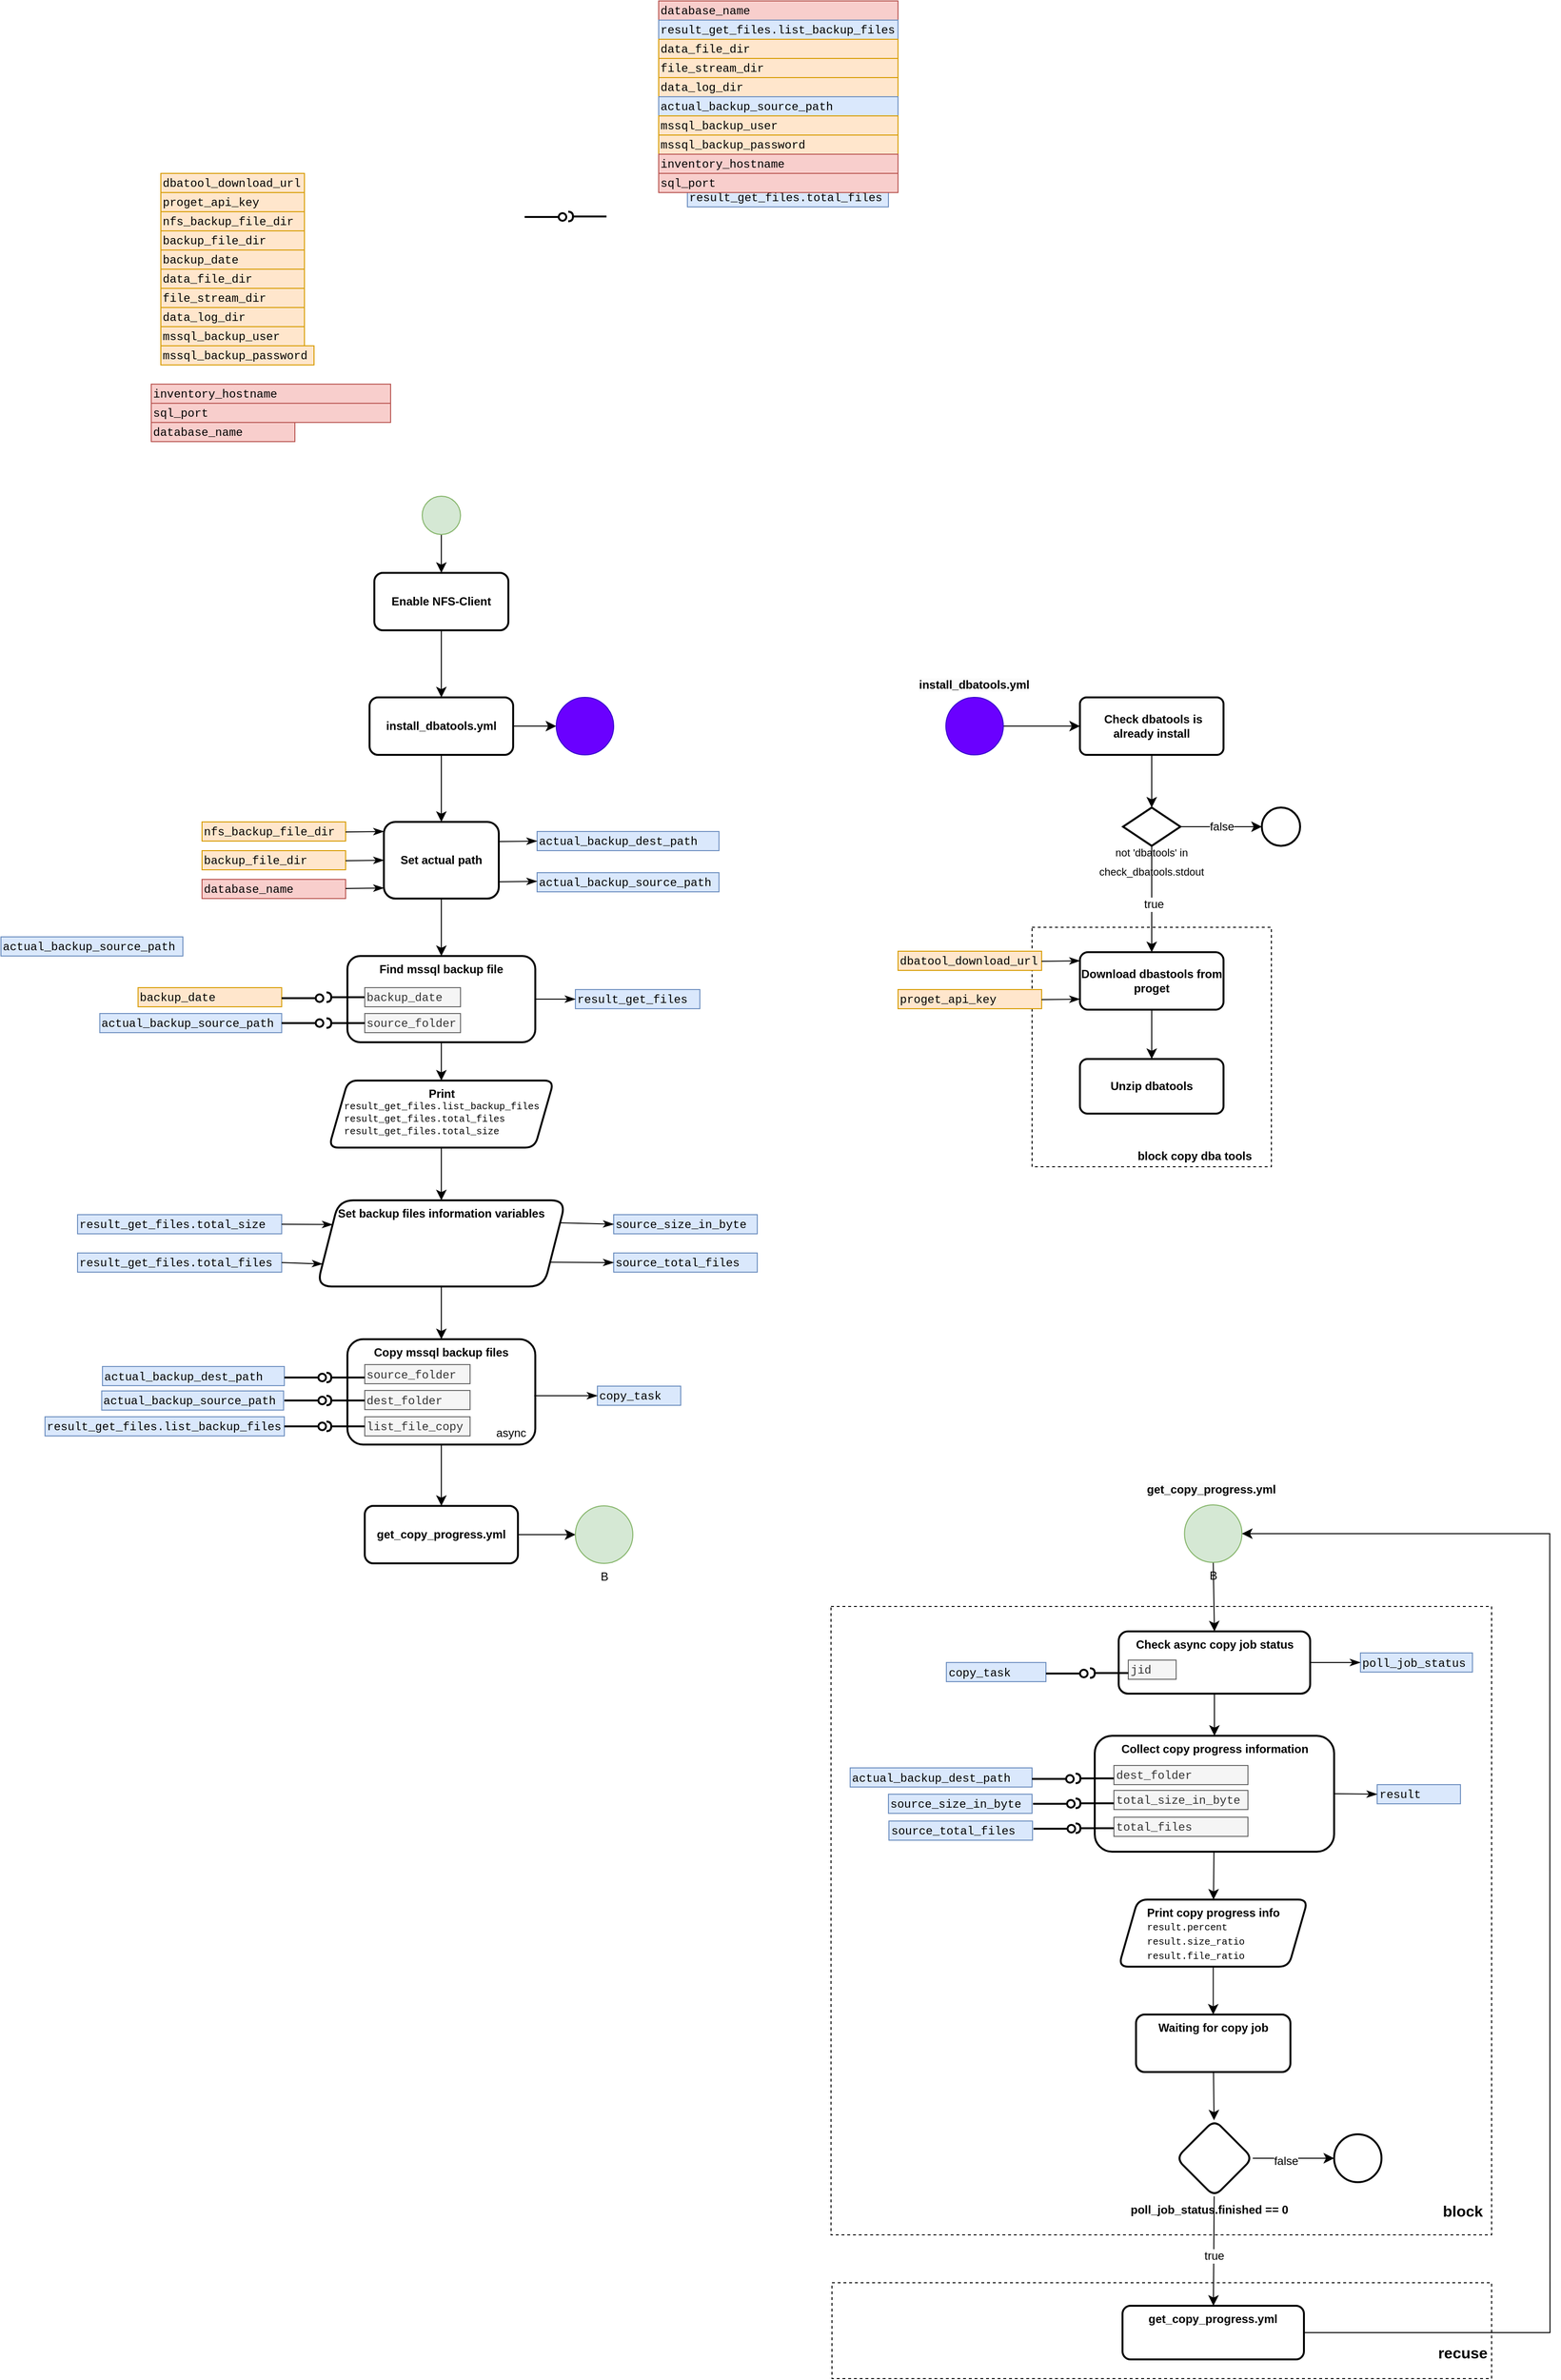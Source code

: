 <mxfile version="24.7.17">
  <diagram id="C5RBs43oDa-KdzZeNtuy" name="Page-1">
    <mxGraphModel dx="4861" dy="3272" grid="1" gridSize="10" guides="1" tooltips="1" connect="1" arrows="1" fold="1" page="1" pageScale="1" pageWidth="827" pageHeight="1169" math="0" shadow="0">
      <root>
        <mxCell id="WIyWlLk6GJQsqaUBKTNV-0" />
        <mxCell id="WIyWlLk6GJQsqaUBKTNV-1" parent="WIyWlLk6GJQsqaUBKTNV-0" />
        <mxCell id="1xf01iBrYeyJN9Es6zK3-145" value="" style="rounded=0;whiteSpace=wrap;html=1;dashed=1;" vertex="1" parent="WIyWlLk6GJQsqaUBKTNV-1">
          <mxGeometry x="41" y="1902" width="689" height="100" as="geometry" />
        </mxCell>
        <mxCell id="1xf01iBrYeyJN9Es6zK3-136" value="" style="rounded=0;whiteSpace=wrap;html=1;dashed=1;" vertex="1" parent="WIyWlLk6GJQsqaUBKTNV-1">
          <mxGeometry x="40" y="1196" width="690" height="656" as="geometry" />
        </mxCell>
        <mxCell id="1xf01iBrYeyJN9Es6zK3-61" value="" style="whiteSpace=wrap;html=1;aspect=fixed;dashed=1;" vertex="1" parent="WIyWlLk6GJQsqaUBKTNV-1">
          <mxGeometry x="250" y="487" width="250" height="250" as="geometry" />
        </mxCell>
        <mxCell id="m39n_J0WirBlMpD76ttp-35" style="edgeStyle=none;curved=1;rounded=0;orthogonalLoop=1;jettySize=auto;html=1;fontSize=12;startSize=8;endSize=8;strokeColor=default;" parent="WIyWlLk6GJQsqaUBKTNV-1" source="m39n_J0WirBlMpD76ttp-25" target="m39n_J0WirBlMpD76ttp-32" edge="1">
          <mxGeometry relative="1" as="geometry" />
        </mxCell>
        <mxCell id="m39n_J0WirBlMpD76ttp-25" value="&lt;b&gt;Enable NFS-Client&lt;/b&gt;" style="rounded=1;whiteSpace=wrap;html=1;strokeWidth=2;" parent="WIyWlLk6GJQsqaUBKTNV-1" vertex="1">
          <mxGeometry x="-436.99" y="117" width="140" height="60" as="geometry" />
        </mxCell>
        <mxCell id="m39n_J0WirBlMpD76ttp-37" style="edgeStyle=none;curved=1;rounded=0;orthogonalLoop=1;jettySize=auto;html=1;fontSize=12;startSize=8;endSize=8;" parent="WIyWlLk6GJQsqaUBKTNV-1" source="m39n_J0WirBlMpD76ttp-27" target="m39n_J0WirBlMpD76ttp-28" edge="1">
          <mxGeometry relative="1" as="geometry" />
        </mxCell>
        <mxCell id="m39n_J0WirBlMpD76ttp-27" value="&lt;b&gt;Set actual path&lt;/b&gt;" style="rounded=1;whiteSpace=wrap;html=1;strokeWidth=2;" parent="WIyWlLk6GJQsqaUBKTNV-1" vertex="1">
          <mxGeometry x="-427" y="377" width="120" height="80" as="geometry" />
        </mxCell>
        <mxCell id="1xf01iBrYeyJN9Es6zK3-9" style="edgeStyle=none;curved=1;rounded=0;orthogonalLoop=1;jettySize=auto;html=1;entryX=0.5;entryY=0;entryDx=0;entryDy=0;fontSize=12;startSize=8;endSize=8;" edge="1" parent="WIyWlLk6GJQsqaUBKTNV-1" source="m39n_J0WirBlMpD76ttp-28" target="1xf01iBrYeyJN9Es6zK3-8">
          <mxGeometry relative="1" as="geometry" />
        </mxCell>
        <mxCell id="m39n_J0WirBlMpD76ttp-28" value="&lt;b&gt;Find mssql backup file&lt;/b&gt;" style="rounded=1;whiteSpace=wrap;html=1;verticalAlign=top;strokeWidth=2;" parent="WIyWlLk6GJQsqaUBKTNV-1" vertex="1">
          <mxGeometry x="-465.12" y="517" width="196.25" height="90" as="geometry" />
        </mxCell>
        <mxCell id="m39n_J0WirBlMpD76ttp-36" style="edgeStyle=none;curved=1;rounded=0;orthogonalLoop=1;jettySize=auto;html=1;entryX=0.5;entryY=0;entryDx=0;entryDy=0;fontSize=12;startSize=8;endSize=8;" parent="WIyWlLk6GJQsqaUBKTNV-1" source="m39n_J0WirBlMpD76ttp-32" target="m39n_J0WirBlMpD76ttp-27" edge="1">
          <mxGeometry relative="1" as="geometry" />
        </mxCell>
        <mxCell id="1xf01iBrYeyJN9Es6zK3-52" style="edgeStyle=none;curved=1;rounded=0;orthogonalLoop=1;jettySize=auto;html=1;fontSize=12;startSize=8;endSize=8;" edge="1" parent="WIyWlLk6GJQsqaUBKTNV-1" source="m39n_J0WirBlMpD76ttp-32" target="1xf01iBrYeyJN9Es6zK3-51">
          <mxGeometry relative="1" as="geometry" />
        </mxCell>
        <mxCell id="m39n_J0WirBlMpD76ttp-32" value="&lt;b&gt;install_dbatools.yml&lt;/b&gt;" style="rounded=1;whiteSpace=wrap;html=1;strokeWidth=2;" parent="WIyWlLk6GJQsqaUBKTNV-1" vertex="1">
          <mxGeometry x="-441.99" y="247" width="150" height="60" as="geometry" />
        </mxCell>
        <mxCell id="m39n_J0WirBlMpD76ttp-53" value="&lt;div style=&quot;font-family: Menlo, Monaco, &amp;quot;Courier New&amp;quot;, monospace; font-weight: normal; font-size: 12px; line-height: 18px; white-space: pre;&quot;&gt;&lt;div&gt;&lt;span style=&quot;&quot;&gt;dbatool_download_url&lt;/span&gt;&lt;/div&gt;&lt;/div&gt;" style="text;whiteSpace=wrap;html=1;verticalAlign=middle;labelBackgroundColor=none;fillColor=#ffe6cc;strokeColor=#d79b00;" parent="WIyWlLk6GJQsqaUBKTNV-1" vertex="1">
          <mxGeometry x="110" y="512" width="150" height="20" as="geometry" />
        </mxCell>
        <mxCell id="m39n_J0WirBlMpD76ttp-54" value="&lt;div style=&quot;font-family: Menlo, Monaco, &amp;quot;Courier New&amp;quot;, monospace; font-weight: normal; font-size: 12px; line-height: 18px; white-space: pre;&quot;&gt;&lt;div&gt;&lt;span style=&quot;&quot;&gt;proget_api_key&lt;/span&gt;&lt;/div&gt;&lt;/div&gt;" style="text;whiteSpace=wrap;html=1;verticalAlign=middle;labelBackgroundColor=none;fillColor=#ffe6cc;strokeColor=#d79b00;" parent="WIyWlLk6GJQsqaUBKTNV-1" vertex="1">
          <mxGeometry x="110" y="552" width="150" height="20" as="geometry" />
        </mxCell>
        <mxCell id="m39n_J0WirBlMpD76ttp-60" value="&lt;div style=&quot;line-height: 18px;&quot;&gt;&lt;font face=&quot;Menlo, Monaco, Courier New, monospace&quot;&gt;&lt;span style=&quot;white-space: pre;&quot;&gt;nfs_backup_file_dir&lt;/span&gt;&lt;/font&gt;&lt;br&gt;&lt;/div&gt;" style="text;whiteSpace=wrap;html=1;verticalAlign=middle;labelBackgroundColor=none;fillColor=#ffe6cc;strokeColor=#d79b00;" parent="WIyWlLk6GJQsqaUBKTNV-1" vertex="1">
          <mxGeometry x="-617" y="377" width="150" height="20" as="geometry" />
        </mxCell>
        <mxCell id="m39n_J0WirBlMpD76ttp-61" value="&lt;div style=&quot;line-height: 18px;&quot;&gt;&lt;font face=&quot;Menlo, Monaco, Courier New, monospace&quot;&gt;&lt;span style=&quot;white-space: pre;&quot;&gt;backup_file_dir&lt;/span&gt;&lt;/font&gt;&lt;br&gt;&lt;/div&gt;" style="text;whiteSpace=wrap;html=1;verticalAlign=middle;labelBackgroundColor=none;fillColor=#ffe6cc;strokeColor=#d79b00;" parent="WIyWlLk6GJQsqaUBKTNV-1" vertex="1">
          <mxGeometry x="-617" y="407" width="150" height="20" as="geometry" />
        </mxCell>
        <mxCell id="3nhTPCmxUTczpCAiSNk_-0" value="&lt;div style=&quot;line-height: 18px;&quot;&gt;&lt;font face=&quot;Menlo, Monaco, Courier New, monospace&quot;&gt;&lt;span style=&quot;white-space: pre;&quot;&gt;actual_backup_dest_path&lt;/span&gt;&lt;/font&gt;&lt;br&gt;&lt;/div&gt;" style="text;whiteSpace=wrap;html=1;verticalAlign=middle;labelBackgroundColor=none;fillColor=#dae8fc;strokeColor=#6c8ebf;" parent="WIyWlLk6GJQsqaUBKTNV-1" vertex="1">
          <mxGeometry x="-267" y="387" width="190" height="20" as="geometry" />
        </mxCell>
        <mxCell id="3nhTPCmxUTczpCAiSNk_-1" value="&lt;div style=&quot;line-height: 18px;&quot;&gt;&lt;font face=&quot;Menlo, Monaco, Courier New, monospace&quot;&gt;&lt;span style=&quot;white-space: pre;&quot;&gt;actual_backup_source_path&lt;/span&gt;&lt;/font&gt;&lt;br&gt;&lt;/div&gt;" style="text;whiteSpace=wrap;html=1;verticalAlign=middle;labelBackgroundColor=none;fillColor=#dae8fc;strokeColor=#6c8ebf;" parent="WIyWlLk6GJQsqaUBKTNV-1" vertex="1">
          <mxGeometry x="-267" y="430" width="190" height="20" as="geometry" />
        </mxCell>
        <mxCell id="3nhTPCmxUTczpCAiSNk_-6" value="&lt;div style=&quot;font-family: Menlo, Monaco, &amp;quot;Courier New&amp;quot;, monospace; font-weight: normal; font-size: 12px; line-height: 18px; white-space: pre;&quot;&gt;&lt;div&gt;&lt;span style=&quot;&quot;&gt;proget_api_key&lt;/span&gt;&lt;/div&gt;&lt;/div&gt;" style="text;whiteSpace=wrap;html=1;verticalAlign=middle;labelBackgroundColor=none;fillColor=#ffe6cc;strokeColor=#d79b00;" parent="WIyWlLk6GJQsqaUBKTNV-1" vertex="1">
          <mxGeometry x="-660" y="-280" width="150" height="20" as="geometry" />
        </mxCell>
        <mxCell id="3nhTPCmxUTczpCAiSNk_-7" value="&lt;div style=&quot;line-height: 18px;&quot;&gt;&lt;font face=&quot;Menlo, Monaco, Courier New, monospace&quot;&gt;&lt;span style=&quot;white-space: pre;&quot;&gt;nfs_backup_file_dir&lt;/span&gt;&lt;/font&gt;&lt;br&gt;&lt;/div&gt;" style="text;whiteSpace=wrap;html=1;verticalAlign=middle;labelBackgroundColor=none;fillColor=#ffe6cc;strokeColor=#d79b00;" parent="WIyWlLk6GJQsqaUBKTNV-1" vertex="1">
          <mxGeometry x="-660" y="-260" width="150" height="20" as="geometry" />
        </mxCell>
        <mxCell id="3nhTPCmxUTczpCAiSNk_-8" value="&lt;div style=&quot;line-height: 18px;&quot;&gt;&lt;font face=&quot;Menlo, Monaco, Courier New, monospace&quot;&gt;&lt;span style=&quot;white-space: pre;&quot;&gt;backup_file_dir&lt;/span&gt;&lt;/font&gt;&lt;br&gt;&lt;/div&gt;" style="text;whiteSpace=wrap;html=1;verticalAlign=middle;labelBackgroundColor=none;fillColor=#ffe6cc;strokeColor=#d79b00;" parent="WIyWlLk6GJQsqaUBKTNV-1" vertex="1">
          <mxGeometry x="-660" y="-240" width="150" height="20" as="geometry" />
        </mxCell>
        <mxCell id="3nhTPCmxUTczpCAiSNk_-10" value="&lt;div style=&quot;line-height: 18px;&quot;&gt;&lt;font face=&quot;Menlo, Monaco, Courier New, monospace&quot;&gt;&lt;span style=&quot;white-space: pre;&quot;&gt;actual_backup_source_path&lt;/span&gt;&lt;/font&gt;&lt;br&gt;&lt;/div&gt;" style="text;whiteSpace=wrap;html=1;verticalAlign=middle;labelBackgroundColor=none;fillColor=#dae8fc;strokeColor=#6c8ebf;" parent="WIyWlLk6GJQsqaUBKTNV-1" vertex="1">
          <mxGeometry x="-827" y="497" width="190" height="20" as="geometry" />
        </mxCell>
        <mxCell id="3nhTPCmxUTczpCAiSNk_-11" value="&lt;div style=&quot;line-height: 18px;&quot;&gt;&lt;font face=&quot;Menlo, Monaco, Courier New, monospace&quot;&gt;&lt;span style=&quot;white-space: pre;&quot;&gt;backup_date&lt;/span&gt;&lt;/font&gt;&lt;br&gt;&lt;/div&gt;" style="text;whiteSpace=wrap;html=1;verticalAlign=middle;labelBackgroundColor=none;fillColor=#ffe6cc;strokeColor=#d79b00;" parent="WIyWlLk6GJQsqaUBKTNV-1" vertex="1">
          <mxGeometry x="-660" y="-220" width="150" height="20" as="geometry" />
        </mxCell>
        <mxCell id="3nhTPCmxUTczpCAiSNk_-13" value="&lt;div style=&quot;line-height: 18px;&quot;&gt;&lt;font face=&quot;Menlo, Monaco, Courier New, monospace&quot;&gt;&lt;span style=&quot;white-space: pre;&quot;&gt;backup_date&lt;/span&gt;&lt;/font&gt;&lt;br&gt;&lt;/div&gt;" style="text;whiteSpace=wrap;html=1;verticalAlign=middle;labelBackgroundColor=none;fillColor=#ffe6cc;strokeColor=#d79b00;" parent="WIyWlLk6GJQsqaUBKTNV-1" vertex="1">
          <mxGeometry x="-683.78" y="550" width="150" height="20" as="geometry" />
        </mxCell>
        <mxCell id="3nhTPCmxUTczpCAiSNk_-14" value="&lt;div style=&quot;line-height: 18px;&quot;&gt;&lt;font face=&quot;Menlo, Monaco, Courier New, monospace&quot;&gt;&lt;span style=&quot;white-space: pre;&quot;&gt;result_get_files&lt;/span&gt;&lt;/font&gt;&lt;br&gt;&lt;/div&gt;" style="text;whiteSpace=wrap;html=1;verticalAlign=middle;labelBackgroundColor=none;fillColor=#dae8fc;strokeColor=#6c8ebf;" parent="WIyWlLk6GJQsqaUBKTNV-1" vertex="1">
          <mxGeometry x="-227" y="552" width="130" height="20" as="geometry" />
        </mxCell>
        <mxCell id="3nhTPCmxUTczpCAiSNk_-15" value="&lt;div style=&quot;line-height: 18px;&quot;&gt;&lt;font face=&quot;Menlo, Monaco, Courier New, monospace&quot;&gt;&lt;span style=&quot;white-space: pre;&quot;&gt;result_get_files&lt;/span&gt;&lt;/font&gt;&lt;br&gt;&lt;/div&gt;" style="text;whiteSpace=wrap;html=1;verticalAlign=middle;labelBackgroundColor=none;fillColor=#dae8fc;strokeColor=#6c8ebf;" parent="WIyWlLk6GJQsqaUBKTNV-1" vertex="1">
          <mxGeometry x="-30" y="-425" width="130" height="20" as="geometry" />
        </mxCell>
        <mxCell id="3nhTPCmxUTczpCAiSNk_-18" value="&lt;div style=&quot;line-height: 18px;&quot;&gt;&lt;font face=&quot;Menlo, Monaco, Courier New, monospace&quot;&gt;&lt;span style=&quot;white-space: pre;&quot;&gt;result_get_files.total_size&lt;/span&gt;&lt;/font&gt;&lt;br&gt;&lt;/div&gt;" style="text;whiteSpace=wrap;html=1;verticalAlign=middle;labelBackgroundColor=none;fillColor=#dae8fc;strokeColor=#6c8ebf;" parent="WIyWlLk6GJQsqaUBKTNV-1" vertex="1">
          <mxGeometry x="-110" y="-305" width="210" height="20" as="geometry" />
        </mxCell>
        <mxCell id="3nhTPCmxUTczpCAiSNk_-19" value="&lt;div style=&quot;line-height: 18px;&quot;&gt;&lt;font face=&quot;Menlo, Monaco, Courier New, monospace&quot;&gt;&lt;span style=&quot;white-space: pre;&quot;&gt;result_get_files.total_files&lt;/span&gt;&lt;/font&gt;&lt;br&gt;&lt;/div&gt;" style="text;whiteSpace=wrap;html=1;verticalAlign=middle;labelBackgroundColor=none;fillColor=#dae8fc;strokeColor=#6c8ebf;" parent="WIyWlLk6GJQsqaUBKTNV-1" vertex="1">
          <mxGeometry x="-110" y="-285" width="210" height="20" as="geometry" />
        </mxCell>
        <mxCell id="3nhTPCmxUTczpCAiSNk_-32" value="&lt;div style=&quot;line-height: 18px;&quot;&gt;&lt;font face=&quot;Menlo, Monaco, Courier New, monospace&quot;&gt;&lt;span style=&quot;white-space: pre;&quot;&gt;database_name&lt;/span&gt;&lt;/font&gt;&lt;br&gt;&lt;/div&gt;" style="text;whiteSpace=wrap;html=1;verticalAlign=middle;labelBackgroundColor=none;fillColor=#f8cecc;strokeColor=#b85450;" parent="WIyWlLk6GJQsqaUBKTNV-1" vertex="1">
          <mxGeometry x="-670" y="-40" width="150" height="20" as="geometry" />
        </mxCell>
        <mxCell id="3nhTPCmxUTczpCAiSNk_-33" value="&lt;div style=&quot;line-height: 18px;&quot;&gt;&lt;font face=&quot;Menlo, Monaco, Courier New, monospace&quot;&gt;&lt;span style=&quot;white-space: pre;&quot;&gt;database_name&lt;/span&gt;&lt;/font&gt;&lt;br&gt;&lt;/div&gt;" style="text;whiteSpace=wrap;html=1;verticalAlign=middle;labelBackgroundColor=none;fillColor=#f8cecc;strokeColor=#b85450;" parent="WIyWlLk6GJQsqaUBKTNV-1" vertex="1">
          <mxGeometry x="-617" y="437" width="150" height="20" as="geometry" />
        </mxCell>
        <mxCell id="3nhTPCmxUTczpCAiSNk_-34" value="&lt;div style=&quot;line-height: 18px;&quot;&gt;&lt;font face=&quot;Menlo, Monaco, Courier New, monospace&quot;&gt;&lt;span style=&quot;white-space: pre;&quot;&gt;database_name&lt;/span&gt;&lt;/font&gt;&lt;br&gt;&lt;/div&gt;" style="text;whiteSpace=wrap;html=1;verticalAlign=middle;labelBackgroundColor=none;fillColor=#f8cecc;strokeColor=#b85450;" parent="WIyWlLk6GJQsqaUBKTNV-1" vertex="1">
          <mxGeometry x="-140" y="-480" width="250" height="20" as="geometry" />
        </mxCell>
        <mxCell id="3nhTPCmxUTczpCAiSNk_-35" value="&lt;div style=&quot;line-height: 18px;&quot;&gt;&lt;font face=&quot;Menlo, Monaco, Courier New, monospace&quot;&gt;&lt;span style=&quot;white-space: pre;&quot;&gt;result_get_files.list_backup_files&lt;/span&gt;&lt;/font&gt;&lt;br&gt;&lt;/div&gt;" style="text;whiteSpace=wrap;html=1;verticalAlign=middle;labelBackgroundColor=none;fillColor=#dae8fc;strokeColor=#6c8ebf;" parent="WIyWlLk6GJQsqaUBKTNV-1" vertex="1">
          <mxGeometry x="-140" y="-460" width="250" height="20" as="geometry" />
        </mxCell>
        <mxCell id="3nhTPCmxUTczpCAiSNk_-36" value="&lt;div style=&quot;line-height: 18px;&quot;&gt;&lt;font face=&quot;Menlo, Monaco, Courier New, monospace&quot;&gt;&lt;span style=&quot;white-space: pre;&quot;&gt;data_file_dir&lt;/span&gt;&lt;/font&gt;&lt;br&gt;&lt;/div&gt;" style="text;whiteSpace=wrap;html=1;verticalAlign=middle;labelBackgroundColor=none;fillColor=#ffe6cc;strokeColor=#d79b00;" parent="WIyWlLk6GJQsqaUBKTNV-1" vertex="1">
          <mxGeometry x="-140" y="-440" width="250" height="20" as="geometry" />
        </mxCell>
        <mxCell id="3nhTPCmxUTczpCAiSNk_-37" value="&lt;div style=&quot;line-height: 18px;&quot;&gt;&lt;font face=&quot;Menlo, Monaco, Courier New, monospace&quot;&gt;&lt;span style=&quot;white-space: pre;&quot;&gt;data_file_dir&lt;/span&gt;&lt;/font&gt;&lt;br&gt;&lt;/div&gt;" style="text;whiteSpace=wrap;html=1;verticalAlign=middle;labelBackgroundColor=none;fillColor=#ffe6cc;strokeColor=#d79b00;" parent="WIyWlLk6GJQsqaUBKTNV-1" vertex="1">
          <mxGeometry x="-660" y="-200" width="150" height="20" as="geometry" />
        </mxCell>
        <mxCell id="3nhTPCmxUTczpCAiSNk_-38" value="&lt;div style=&quot;line-height: 18px;&quot;&gt;&lt;font face=&quot;Menlo, Monaco, Courier New, monospace&quot;&gt;&lt;span style=&quot;white-space: pre;&quot;&gt;file_stream_dir&lt;/span&gt;&lt;/font&gt;&lt;br&gt;&lt;/div&gt;" style="text;whiteSpace=wrap;html=1;verticalAlign=middle;labelBackgroundColor=none;fillColor=#ffe6cc;strokeColor=#d79b00;" parent="WIyWlLk6GJQsqaUBKTNV-1" vertex="1">
          <mxGeometry x="-140" y="-420" width="250" height="20" as="geometry" />
        </mxCell>
        <mxCell id="3nhTPCmxUTczpCAiSNk_-39" value="&lt;div style=&quot;line-height: 18px;&quot;&gt;&lt;font face=&quot;Menlo, Monaco, Courier New, monospace&quot;&gt;&lt;span style=&quot;white-space: pre;&quot;&gt;file_stream_dir&lt;/span&gt;&lt;/font&gt;&lt;br&gt;&lt;/div&gt;" style="text;whiteSpace=wrap;html=1;verticalAlign=middle;labelBackgroundColor=none;fillColor=#ffe6cc;strokeColor=#d79b00;" parent="WIyWlLk6GJQsqaUBKTNV-1" vertex="1">
          <mxGeometry x="-660" y="-180" width="150" height="20" as="geometry" />
        </mxCell>
        <mxCell id="3nhTPCmxUTczpCAiSNk_-40" value="&lt;div style=&quot;line-height: 18px;&quot;&gt;&lt;font face=&quot;Menlo, Monaco, Courier New, monospace&quot;&gt;&lt;span style=&quot;white-space: pre;&quot;&gt;data_log_dir&lt;/span&gt;&lt;/font&gt;&lt;br&gt;&lt;/div&gt;" style="text;whiteSpace=wrap;html=1;verticalAlign=middle;labelBackgroundColor=none;fillColor=#ffe6cc;strokeColor=#d79b00;" parent="WIyWlLk6GJQsqaUBKTNV-1" vertex="1">
          <mxGeometry x="-140" y="-400" width="250" height="20" as="geometry" />
        </mxCell>
        <mxCell id="3nhTPCmxUTczpCAiSNk_-41" value="&lt;div style=&quot;line-height: 18px;&quot;&gt;&lt;font face=&quot;Menlo, Monaco, Courier New, monospace&quot;&gt;&lt;span style=&quot;white-space: pre;&quot;&gt;data_log_dir&lt;/span&gt;&lt;/font&gt;&lt;br&gt;&lt;/div&gt;" style="text;whiteSpace=wrap;html=1;verticalAlign=middle;labelBackgroundColor=none;fillColor=#ffe6cc;strokeColor=#d79b00;" parent="WIyWlLk6GJQsqaUBKTNV-1" vertex="1">
          <mxGeometry x="-660" y="-160" width="150" height="20" as="geometry" />
        </mxCell>
        <mxCell id="3nhTPCmxUTczpCAiSNk_-42" value="&lt;div style=&quot;line-height: 18px;&quot;&gt;&lt;font face=&quot;Menlo, Monaco, Courier New, monospace&quot;&gt;&lt;span style=&quot;white-space: pre;&quot;&gt;actual_backup_source_path&lt;/span&gt;&lt;/font&gt;&lt;br&gt;&lt;/div&gt;" style="text;whiteSpace=wrap;html=1;verticalAlign=middle;labelBackgroundColor=none;fillColor=#dae8fc;strokeColor=#6c8ebf;" parent="WIyWlLk6GJQsqaUBKTNV-1" vertex="1">
          <mxGeometry x="-140" y="-380" width="250" height="20" as="geometry" />
        </mxCell>
        <mxCell id="3nhTPCmxUTczpCAiSNk_-43" value="&lt;div style=&quot;line-height: 18px;&quot;&gt;&lt;font face=&quot;Menlo, Monaco, Courier New, monospace&quot;&gt;&lt;span style=&quot;white-space: pre;&quot;&gt;mssql_backup_user&lt;/span&gt;&lt;/font&gt;&lt;br&gt;&lt;/div&gt;" style="text;whiteSpace=wrap;html=1;verticalAlign=middle;labelBackgroundColor=none;fillColor=#ffe6cc;strokeColor=#d79b00;" parent="WIyWlLk6GJQsqaUBKTNV-1" vertex="1">
          <mxGeometry x="-140" y="-360" width="250" height="20" as="geometry" />
        </mxCell>
        <mxCell id="3nhTPCmxUTczpCAiSNk_-44" value="&lt;div style=&quot;line-height: 18px;&quot;&gt;&lt;font face=&quot;Menlo, Monaco, Courier New, monospace&quot;&gt;&lt;span style=&quot;white-space: pre;&quot;&gt;mssql_backup_password&lt;/span&gt;&lt;/font&gt;&lt;br&gt;&lt;/div&gt;" style="text;whiteSpace=wrap;html=1;verticalAlign=middle;labelBackgroundColor=none;fillColor=#ffe6cc;strokeColor=#d79b00;" parent="WIyWlLk6GJQsqaUBKTNV-1" vertex="1">
          <mxGeometry x="-140" y="-340" width="250" height="20" as="geometry" />
        </mxCell>
        <mxCell id="3nhTPCmxUTczpCAiSNk_-45" value="&lt;div style=&quot;line-height: 18px;&quot;&gt;&lt;font face=&quot;Menlo, Monaco, Courier New, monospace&quot;&gt;&lt;span style=&quot;white-space: pre;&quot;&gt;inventory_hostname&lt;/span&gt;&lt;/font&gt;&lt;br&gt;&lt;/div&gt;" style="text;whiteSpace=wrap;html=1;verticalAlign=middle;labelBackgroundColor=none;fillColor=#f8cecc;strokeColor=#b85450;" parent="WIyWlLk6GJQsqaUBKTNV-1" vertex="1">
          <mxGeometry x="-140" y="-320" width="250" height="20" as="geometry" />
        </mxCell>
        <mxCell id="3nhTPCmxUTczpCAiSNk_-46" value="&lt;div style=&quot;line-height: 18px;&quot;&gt;&lt;font face=&quot;Menlo, Monaco, Courier New, monospace&quot;&gt;&lt;span style=&quot;white-space: pre;&quot;&gt;sql_port&lt;/span&gt;&lt;/font&gt;&lt;br&gt;&lt;/div&gt;" style="text;whiteSpace=wrap;html=1;verticalAlign=middle;labelBackgroundColor=none;fillColor=#f8cecc;strokeColor=#b85450;" parent="WIyWlLk6GJQsqaUBKTNV-1" vertex="1">
          <mxGeometry x="-140" y="-300" width="250" height="20" as="geometry" />
        </mxCell>
        <mxCell id="3nhTPCmxUTczpCAiSNk_-47" value="&lt;div style=&quot;line-height: 18px;&quot;&gt;&lt;font face=&quot;Menlo, Monaco, Courier New, monospace&quot;&gt;&lt;span style=&quot;white-space: pre;&quot;&gt;mssql_backup_user&lt;/span&gt;&lt;/font&gt;&lt;br&gt;&lt;/div&gt;" style="text;whiteSpace=wrap;html=1;verticalAlign=middle;labelBackgroundColor=none;fillColor=#ffe6cc;strokeColor=#d79b00;" parent="WIyWlLk6GJQsqaUBKTNV-1" vertex="1">
          <mxGeometry x="-660" y="-140" width="150" height="20" as="geometry" />
        </mxCell>
        <mxCell id="3nhTPCmxUTczpCAiSNk_-48" value="&lt;div style=&quot;line-height: 18px;&quot;&gt;&lt;font face=&quot;Menlo, Monaco, Courier New, monospace&quot;&gt;&lt;span style=&quot;white-space: pre;&quot;&gt;mssql_backup_password&lt;/span&gt;&lt;/font&gt;&lt;br&gt;&lt;/div&gt;" style="text;whiteSpace=wrap;html=1;verticalAlign=middle;labelBackgroundColor=none;fillColor=#ffe6cc;strokeColor=#d79b00;" parent="WIyWlLk6GJQsqaUBKTNV-1" vertex="1">
          <mxGeometry x="-660" y="-120" width="160" height="20" as="geometry" />
        </mxCell>
        <mxCell id="3nhTPCmxUTczpCAiSNk_-49" value="&lt;div style=&quot;line-height: 18px;&quot;&gt;&lt;font face=&quot;Menlo, Monaco, Courier New, monospace&quot;&gt;&lt;span style=&quot;white-space: pre;&quot;&gt;inventory_hostname&lt;/span&gt;&lt;/font&gt;&lt;br&gt;&lt;/div&gt;" style="text;whiteSpace=wrap;html=1;verticalAlign=middle;labelBackgroundColor=none;fillColor=#f8cecc;strokeColor=#b85450;" parent="WIyWlLk6GJQsqaUBKTNV-1" vertex="1">
          <mxGeometry x="-670" y="-80" width="250" height="20" as="geometry" />
        </mxCell>
        <mxCell id="3nhTPCmxUTczpCAiSNk_-50" value="&lt;div style=&quot;line-height: 18px;&quot;&gt;&lt;font face=&quot;Menlo, Monaco, Courier New, monospace&quot;&gt;&lt;span style=&quot;white-space: pre;&quot;&gt;sql_port&lt;/span&gt;&lt;/font&gt;&lt;br&gt;&lt;/div&gt;" style="text;whiteSpace=wrap;html=1;verticalAlign=middle;labelBackgroundColor=none;fillColor=#f8cecc;strokeColor=#b85450;" parent="WIyWlLk6GJQsqaUBKTNV-1" vertex="1">
          <mxGeometry x="-670" y="-60" width="250" height="20" as="geometry" />
        </mxCell>
        <mxCell id="3nhTPCmxUTczpCAiSNk_-59" style="edgeStyle=none;curved=1;rounded=0;orthogonalLoop=1;jettySize=auto;html=1;fontSize=12;startSize=8;endSize=8;" parent="WIyWlLk6GJQsqaUBKTNV-1" source="3nhTPCmxUTczpCAiSNk_-58" target="m39n_J0WirBlMpD76ttp-25" edge="1">
          <mxGeometry relative="1" as="geometry" />
        </mxCell>
        <mxCell id="3nhTPCmxUTczpCAiSNk_-58" value="" style="ellipse;whiteSpace=wrap;html=1;aspect=fixed;fillColor=#d5e8d4;strokeColor=#82b366;" parent="WIyWlLk6GJQsqaUBKTNV-1" vertex="1">
          <mxGeometry x="-387" y="37" width="40" height="40" as="geometry" />
        </mxCell>
        <mxCell id="3nhTPCmxUTczpCAiSNk_-5" value="&lt;div style=&quot;font-family: Menlo, Monaco, &amp;quot;Courier New&amp;quot;, monospace; font-weight: normal; font-size: 12px; line-height: 18px; white-space: pre;&quot;&gt;&lt;div&gt;&lt;span style=&quot;&quot;&gt;dbatool_download_url&lt;/span&gt;&lt;/div&gt;&lt;/div&gt;" style="text;whiteSpace=wrap;html=1;verticalAlign=middle;labelBackgroundColor=none;fillColor=#ffe6cc;strokeColor=#d79b00;" parent="WIyWlLk6GJQsqaUBKTNV-1" vertex="1">
          <mxGeometry x="-660" y="-300" width="150" height="20" as="geometry" />
        </mxCell>
        <mxCell id="3nhTPCmxUTczpCAiSNk_-101" value="" style="group" parent="WIyWlLk6GJQsqaUBKTNV-1" vertex="1" connectable="0">
          <mxGeometry x="-533.78" y="557" width="43.556" height="8" as="geometry" />
        </mxCell>
        <mxCell id="3nhTPCmxUTczpCAiSNk_-85" value="" style="endArrow=none;html=1;rounded=1;align=center;verticalAlign=top;endFill=0;labelBackgroundColor=none;endSize=2;fontSize=12;curved=0;strokeWidth=2;" parent="3nhTPCmxUTczpCAiSNk_-101" target="3nhTPCmxUTczpCAiSNk_-87" edge="1">
          <mxGeometry relative="1" as="geometry">
            <mxPoint y="4" as="sourcePoint" />
          </mxGeometry>
        </mxCell>
        <mxCell id="3nhTPCmxUTczpCAiSNk_-87" value="" style="ellipse;html=1;fontSize=11;align=center;fillColor=none;points=[];aspect=fixed;resizable=0;verticalAlign=bottom;labelPosition=center;verticalLabelPosition=top;flipH=1;strokeWidth=2;" parent="3nhTPCmxUTczpCAiSNk_-101" vertex="1">
          <mxGeometry x="35.556" width="8" height="8" as="geometry" />
        </mxCell>
        <mxCell id="3nhTPCmxUTczpCAiSNk_-102" value="" style="group" parent="WIyWlLk6GJQsqaUBKTNV-1" vertex="1" connectable="0">
          <mxGeometry x="-487" y="555" width="40" height="10" as="geometry" />
        </mxCell>
        <mxCell id="3nhTPCmxUTczpCAiSNk_-77" value="" style="endArrow=none;html=1;rounded=1;align=center;verticalAlign=top;endFill=0;labelBackgroundColor=none;endSize=2;fontSize=12;curved=0;strokeWidth=2;" parent="3nhTPCmxUTczpCAiSNk_-102" target="3nhTPCmxUTczpCAiSNk_-78" edge="1">
          <mxGeometry relative="1" as="geometry">
            <mxPoint x="40" y="5" as="sourcePoint" />
            <Array as="points" />
          </mxGeometry>
        </mxCell>
        <mxCell id="3nhTPCmxUTczpCAiSNk_-78" value="" style="shape=requiredInterface;html=1;fontSize=11;align=center;fillColor=none;points=[];aspect=fixed;resizable=0;verticalAlign=bottom;labelPosition=center;verticalLabelPosition=top;flipH=1;rotation=-180;strokeWidth=2;" parent="3nhTPCmxUTczpCAiSNk_-102" vertex="1">
          <mxGeometry width="5" height="10" as="geometry" />
        </mxCell>
        <mxCell id="3nhTPCmxUTczpCAiSNk_-110" value="" style="endArrow=classicThin;html=1;rounded=0;fontSize=12;startSize=8;endSize=8;curved=1;strokeWidth=1;endFill=1;" parent="WIyWlLk6GJQsqaUBKTNV-1" edge="1">
          <mxGeometry width="50" height="50" relative="1" as="geometry">
            <mxPoint x="260" y="522.5" as="sourcePoint" />
            <mxPoint x="300" y="522" as="targetPoint" />
          </mxGeometry>
        </mxCell>
        <mxCell id="3nhTPCmxUTczpCAiSNk_-112" value="" style="endArrow=classicThin;html=1;rounded=0;fontSize=12;startSize=8;endSize=8;curved=1;strokeWidth=1;endFill=1;" parent="WIyWlLk6GJQsqaUBKTNV-1" edge="1">
          <mxGeometry width="50" height="50" relative="1" as="geometry">
            <mxPoint x="260" y="562.5" as="sourcePoint" />
            <mxPoint x="300" y="562" as="targetPoint" />
          </mxGeometry>
        </mxCell>
        <mxCell id="3nhTPCmxUTczpCAiSNk_-113" value="" style="endArrow=classicThin;html=1;rounded=0;fontSize=12;startSize=8;endSize=8;curved=1;strokeWidth=1;endFill=1;" parent="WIyWlLk6GJQsqaUBKTNV-1" edge="1">
          <mxGeometry width="50" height="50" relative="1" as="geometry">
            <mxPoint x="-467" y="387.5" as="sourcePoint" />
            <mxPoint x="-427" y="387" as="targetPoint" />
          </mxGeometry>
        </mxCell>
        <mxCell id="3nhTPCmxUTczpCAiSNk_-114" value="" style="endArrow=classicThin;html=1;rounded=0;fontSize=12;startSize=8;endSize=8;curved=1;strokeWidth=1;endFill=1;" parent="WIyWlLk6GJQsqaUBKTNV-1" edge="1">
          <mxGeometry width="50" height="50" relative="1" as="geometry">
            <mxPoint x="-467" y="417.5" as="sourcePoint" />
            <mxPoint x="-427" y="417" as="targetPoint" />
          </mxGeometry>
        </mxCell>
        <mxCell id="3nhTPCmxUTczpCAiSNk_-115" value="" style="endArrow=classicThin;html=1;rounded=0;fontSize=12;startSize=8;endSize=8;curved=1;strokeWidth=1;endFill=1;" parent="WIyWlLk6GJQsqaUBKTNV-1" edge="1">
          <mxGeometry width="50" height="50" relative="1" as="geometry">
            <mxPoint x="-467" y="446.5" as="sourcePoint" />
            <mxPoint x="-427" y="446" as="targetPoint" />
          </mxGeometry>
        </mxCell>
        <mxCell id="3nhTPCmxUTczpCAiSNk_-116" value="" style="endArrow=classicThin;html=1;rounded=0;fontSize=12;startSize=8;endSize=8;curved=1;strokeWidth=1;endFill=1;" parent="WIyWlLk6GJQsqaUBKTNV-1" edge="1">
          <mxGeometry width="50" height="50" relative="1" as="geometry">
            <mxPoint x="-307" y="397.5" as="sourcePoint" />
            <mxPoint x="-267" y="397" as="targetPoint" />
          </mxGeometry>
        </mxCell>
        <mxCell id="3nhTPCmxUTczpCAiSNk_-117" value="" style="endArrow=classicThin;html=1;rounded=0;fontSize=12;startSize=8;endSize=8;curved=1;strokeWidth=1;endFill=1;" parent="WIyWlLk6GJQsqaUBKTNV-1" edge="1">
          <mxGeometry width="50" height="50" relative="1" as="geometry">
            <mxPoint x="-307" y="439.5" as="sourcePoint" />
            <mxPoint x="-267" y="439" as="targetPoint" />
          </mxGeometry>
        </mxCell>
        <mxCell id="3nhTPCmxUTczpCAiSNk_-118" value="&lt;div style=&quot;line-height: 18px;&quot;&gt;&lt;font face=&quot;Menlo, Monaco, Courier New, monospace&quot;&gt;&lt;span style=&quot;white-space: pre;&quot;&gt;backup_date&lt;/span&gt;&lt;/font&gt;&lt;br&gt;&lt;/div&gt;" style="text;whiteSpace=wrap;html=1;verticalAlign=middle;labelBackgroundColor=none;fillColor=#f5f5f5;strokeColor=#666666;fontColor=#333333;" parent="WIyWlLk6GJQsqaUBKTNV-1" vertex="1">
          <mxGeometry x="-447" y="550" width="100" height="20" as="geometry" />
        </mxCell>
        <mxCell id="3nhTPCmxUTczpCAiSNk_-119" value="&lt;div style=&quot;line-height: 18px;&quot;&gt;&lt;font face=&quot;Menlo, Monaco, Courier New, monospace&quot;&gt;&lt;span style=&quot;white-space: pre;&quot;&gt;source_folder&lt;/span&gt;&lt;/font&gt;&lt;br&gt;&lt;/div&gt;" style="text;whiteSpace=wrap;html=1;verticalAlign=middle;labelBackgroundColor=none;fillColor=#f5f5f5;strokeColor=#666666;fontColor=#333333;" parent="WIyWlLk6GJQsqaUBKTNV-1" vertex="1">
          <mxGeometry x="-447" y="577" width="100" height="20" as="geometry" />
        </mxCell>
        <mxCell id="3nhTPCmxUTczpCAiSNk_-120" value="" style="group" parent="WIyWlLk6GJQsqaUBKTNV-1" vertex="1" connectable="0">
          <mxGeometry x="-487" y="582" width="40" height="10" as="geometry" />
        </mxCell>
        <mxCell id="3nhTPCmxUTczpCAiSNk_-121" value="" style="endArrow=none;html=1;rounded=1;align=center;verticalAlign=top;endFill=0;labelBackgroundColor=none;endSize=2;fontSize=12;curved=0;strokeWidth=2;" parent="3nhTPCmxUTczpCAiSNk_-120" target="3nhTPCmxUTczpCAiSNk_-122" edge="1">
          <mxGeometry relative="1" as="geometry">
            <mxPoint x="40" y="5" as="sourcePoint" />
            <Array as="points" />
          </mxGeometry>
        </mxCell>
        <mxCell id="3nhTPCmxUTczpCAiSNk_-122" value="" style="shape=requiredInterface;html=1;fontSize=11;align=center;fillColor=none;points=[];aspect=fixed;resizable=0;verticalAlign=bottom;labelPosition=center;verticalLabelPosition=top;flipH=1;rotation=-180;strokeWidth=2;" parent="3nhTPCmxUTczpCAiSNk_-120" vertex="1">
          <mxGeometry width="5" height="10" as="geometry" />
        </mxCell>
        <mxCell id="1xf01iBrYeyJN9Es6zK3-0" value="&lt;div style=&quot;line-height: 18px;&quot;&gt;&lt;font face=&quot;Menlo, Monaco, Courier New, monospace&quot;&gt;&lt;span style=&quot;white-space: pre;&quot;&gt;actual_backup_source_path&lt;/span&gt;&lt;/font&gt;&lt;br&gt;&lt;/div&gt;" style="text;whiteSpace=wrap;html=1;verticalAlign=middle;labelBackgroundColor=none;fillColor=#dae8fc;strokeColor=#6c8ebf;" vertex="1" parent="WIyWlLk6GJQsqaUBKTNV-1">
          <mxGeometry x="-723.78" y="577" width="190" height="20" as="geometry" />
        </mxCell>
        <mxCell id="1xf01iBrYeyJN9Es6zK3-1" value="" style="group" vertex="1" connectable="0" parent="WIyWlLk6GJQsqaUBKTNV-1">
          <mxGeometry x="-533.78" y="583" width="43.556" height="8" as="geometry" />
        </mxCell>
        <mxCell id="1xf01iBrYeyJN9Es6zK3-2" value="" style="endArrow=none;html=1;rounded=1;align=center;verticalAlign=top;endFill=0;labelBackgroundColor=none;endSize=2;fontSize=12;curved=0;strokeWidth=2;" edge="1" parent="1xf01iBrYeyJN9Es6zK3-1" target="1xf01iBrYeyJN9Es6zK3-3">
          <mxGeometry relative="1" as="geometry">
            <mxPoint y="4" as="sourcePoint" />
          </mxGeometry>
        </mxCell>
        <mxCell id="1xf01iBrYeyJN9Es6zK3-3" value="" style="ellipse;html=1;fontSize=11;align=center;fillColor=none;points=[];aspect=fixed;resizable=0;verticalAlign=bottom;labelPosition=center;verticalLabelPosition=top;flipH=1;strokeWidth=2;" vertex="1" parent="1xf01iBrYeyJN9Es6zK3-1">
          <mxGeometry x="35.556" width="8" height="8" as="geometry" />
        </mxCell>
        <mxCell id="1xf01iBrYeyJN9Es6zK3-7" value="" style="endArrow=classicThin;html=1;rounded=0;fontSize=12;startSize=8;endSize=8;curved=1;strokeWidth=1;endFill=1;exitX=1;exitY=0.5;exitDx=0;exitDy=0;entryX=0;entryY=0.5;entryDx=0;entryDy=0;" edge="1" parent="WIyWlLk6GJQsqaUBKTNV-1" source="m39n_J0WirBlMpD76ttp-28" target="3nhTPCmxUTczpCAiSNk_-14">
          <mxGeometry width="50" height="50" relative="1" as="geometry">
            <mxPoint x="-230.75" y="569.5" as="sourcePoint" />
            <mxPoint x="-191" y="569" as="targetPoint" />
          </mxGeometry>
        </mxCell>
        <mxCell id="1xf01iBrYeyJN9Es6zK3-10" style="edgeStyle=none;curved=1;rounded=0;orthogonalLoop=1;jettySize=auto;html=1;fontSize=12;startSize=8;endSize=8;entryX=0.5;entryY=0;entryDx=0;entryDy=0;" edge="1" parent="WIyWlLk6GJQsqaUBKTNV-1" source="1xf01iBrYeyJN9Es6zK3-8" target="1xf01iBrYeyJN9Es6zK3-11">
          <mxGeometry relative="1" as="geometry">
            <mxPoint x="-364.666" y="787" as="targetPoint" />
          </mxGeometry>
        </mxCell>
        <mxCell id="1xf01iBrYeyJN9Es6zK3-8" value="&lt;b&gt;Print&lt;/b&gt;&lt;div style=&quot;font-size: 10px;&quot;&gt;&lt;span style=&quot;text-align: left; font-family: Menlo, Monaco, &amp;quot;Courier New&amp;quot;, monospace; white-space: pre;&quot;&gt;result_get_files.list_backup_files&lt;/span&gt;&lt;div style=&quot;text-align: left;&quot;&gt;&lt;span style=&quot;font-family: Menlo, Monaco, &amp;quot;Courier New&amp;quot;, monospace; white-space: pre;&quot;&gt;result_get_files.total_files&lt;br&gt;&lt;/span&gt;&lt;span style=&quot;font-family: Menlo, Monaco, &amp;quot;Courier New&amp;quot;, monospace; white-space: pre;&quot;&gt;result_get_files.total_size&lt;/span&gt;&lt;/div&gt;&lt;/div&gt;" style="shape=parallelogram;perimeter=parallelogramPerimeter;whiteSpace=wrap;html=1;fixedSize=1;verticalAlign=top;rounded=1;strokeWidth=2;" vertex="1" parent="WIyWlLk6GJQsqaUBKTNV-1">
          <mxGeometry x="-484.49" y="647" width="234.99" height="70" as="geometry" />
        </mxCell>
        <mxCell id="1xf01iBrYeyJN9Es6zK3-23" style="edgeStyle=none;curved=1;rounded=0;orthogonalLoop=1;jettySize=auto;html=1;fontSize=12;startSize=8;endSize=8;" edge="1" parent="WIyWlLk6GJQsqaUBKTNV-1" source="1xf01iBrYeyJN9Es6zK3-11" target="1xf01iBrYeyJN9Es6zK3-22">
          <mxGeometry relative="1" as="geometry" />
        </mxCell>
        <mxCell id="1xf01iBrYeyJN9Es6zK3-11" value="&lt;b&gt;Set backup files information variables&lt;/b&gt;" style="shape=parallelogram;html=1;strokeWidth=2;perimeter=parallelogramPerimeter;whiteSpace=wrap;rounded=1;arcSize=31;size=0.088;verticalAlign=top;" vertex="1" parent="WIyWlLk6GJQsqaUBKTNV-1">
          <mxGeometry x="-497" y="772" width="260" height="90" as="geometry" />
        </mxCell>
        <mxCell id="1xf01iBrYeyJN9Es6zK3-12" value="&lt;div style=&quot;line-height: 18px;&quot;&gt;&lt;font face=&quot;Menlo, Monaco, Courier New, monospace&quot;&gt;&lt;span style=&quot;white-space: pre;&quot;&gt;source_size_in_byte&lt;/span&gt;&lt;/font&gt;&lt;br&gt;&lt;/div&gt;" style="text;whiteSpace=wrap;html=1;verticalAlign=middle;labelBackgroundColor=none;fillColor=#dae8fc;strokeColor=#6c8ebf;" vertex="1" parent="WIyWlLk6GJQsqaUBKTNV-1">
          <mxGeometry x="-187" y="787" width="150" height="20" as="geometry" />
        </mxCell>
        <mxCell id="1xf01iBrYeyJN9Es6zK3-13" value="" style="endArrow=classicThin;html=1;rounded=0;fontSize=12;startSize=8;endSize=8;curved=1;strokeWidth=1;endFill=1;exitX=1;exitY=0.25;exitDx=0;exitDy=0;entryX=0;entryY=0.5;entryDx=0;entryDy=0;" edge="1" parent="WIyWlLk6GJQsqaUBKTNV-1" target="1xf01iBrYeyJN9Es6zK3-12" source="1xf01iBrYeyJN9Es6zK3-11">
          <mxGeometry width="50" height="50" relative="1" as="geometry">
            <mxPoint x="-187" y="817" as="sourcePoint" />
            <mxPoint x="-109" y="824" as="targetPoint" />
          </mxGeometry>
        </mxCell>
        <mxCell id="1xf01iBrYeyJN9Es6zK3-14" value="&lt;div style=&quot;line-height: 18px;&quot;&gt;&lt;font face=&quot;Menlo, Monaco, Courier New, monospace&quot;&gt;&lt;span style=&quot;white-space: pre;&quot;&gt;source_total_files&lt;/span&gt;&lt;/font&gt;&lt;br&gt;&lt;/div&gt;" style="text;whiteSpace=wrap;html=1;verticalAlign=middle;labelBackgroundColor=none;fillColor=#dae8fc;strokeColor=#6c8ebf;" vertex="1" parent="WIyWlLk6GJQsqaUBKTNV-1">
          <mxGeometry x="-187" y="827" width="150" height="20" as="geometry" />
        </mxCell>
        <mxCell id="1xf01iBrYeyJN9Es6zK3-15" value="" style="endArrow=classicThin;html=1;rounded=0;fontSize=12;startSize=8;endSize=8;curved=1;strokeWidth=1;endFill=1;entryX=0;entryY=0.5;entryDx=0;entryDy=0;exitX=1;exitY=0.75;exitDx=0;exitDy=0;" edge="1" parent="WIyWlLk6GJQsqaUBKTNV-1" target="1xf01iBrYeyJN9Es6zK3-14" source="1xf01iBrYeyJN9Es6zK3-11">
          <mxGeometry width="50" height="50" relative="1" as="geometry">
            <mxPoint x="-97" y="877" as="sourcePoint" />
            <mxPoint x="-19" y="884" as="targetPoint" />
          </mxGeometry>
        </mxCell>
        <mxCell id="1xf01iBrYeyJN9Es6zK3-18" value="&lt;div style=&quot;line-height: 18px;&quot;&gt;&lt;font face=&quot;Menlo, Monaco, Courier New, monospace&quot;&gt;&lt;span style=&quot;white-space: pre;&quot;&gt;result_get_files.&lt;/span&gt;&lt;/font&gt;&lt;span style=&quot;background-color: initial; white-space: pre;&quot;&gt;&lt;font face=&quot;Menlo, Monaco, Courier New, monospace&quot;&gt;total_size&lt;/font&gt;&lt;/span&gt;&lt;br&gt;&lt;/div&gt;" style="text;whiteSpace=wrap;html=1;verticalAlign=middle;labelBackgroundColor=none;fillColor=#dae8fc;strokeColor=#6c8ebf;" vertex="1" parent="WIyWlLk6GJQsqaUBKTNV-1">
          <mxGeometry x="-747" y="787" width="213.22" height="20" as="geometry" />
        </mxCell>
        <mxCell id="1xf01iBrYeyJN9Es6zK3-19" value="" style="endArrow=classicThin;html=1;rounded=0;fontSize=12;startSize=8;endSize=8;curved=1;strokeWidth=1;endFill=1;entryX=0;entryY=0.25;entryDx=0;entryDy=0;exitX=1;exitY=0.5;exitDx=0;exitDy=0;" edge="1" parent="WIyWlLk6GJQsqaUBKTNV-1" source="1xf01iBrYeyJN9Es6zK3-18" target="1xf01iBrYeyJN9Es6zK3-11">
          <mxGeometry width="50" height="50" relative="1" as="geometry">
            <mxPoint x="-531.12" y="796.5" as="sourcePoint" />
            <mxPoint x="-465.12" y="796.5" as="targetPoint" />
          </mxGeometry>
        </mxCell>
        <mxCell id="1xf01iBrYeyJN9Es6zK3-20" value="&lt;div style=&quot;line-height: 18px;&quot;&gt;&lt;font face=&quot;Menlo, Monaco, Courier New, monospace&quot;&gt;&lt;span style=&quot;white-space: pre;&quot;&gt;result_get_files.&lt;/span&gt;&lt;/font&gt;&lt;span style=&quot;background-color: initial; white-space: pre;&quot;&gt;&lt;font face=&quot;Menlo, Monaco, Courier New, monospace&quot;&gt;total_files&lt;/font&gt;&lt;/span&gt;&lt;br&gt;&lt;/div&gt;" style="text;whiteSpace=wrap;html=1;verticalAlign=middle;labelBackgroundColor=none;fillColor=#dae8fc;strokeColor=#6c8ebf;" vertex="1" parent="WIyWlLk6GJQsqaUBKTNV-1">
          <mxGeometry x="-747" y="827" width="213.22" height="20" as="geometry" />
        </mxCell>
        <mxCell id="1xf01iBrYeyJN9Es6zK3-21" value="" style="endArrow=classicThin;html=1;rounded=0;fontSize=12;startSize=8;endSize=8;curved=1;strokeWidth=1;endFill=1;entryX=0;entryY=0.75;entryDx=0;entryDy=0;exitX=1;exitY=0.5;exitDx=0;exitDy=0;" edge="1" parent="WIyWlLk6GJQsqaUBKTNV-1" source="1xf01iBrYeyJN9Es6zK3-20" target="1xf01iBrYeyJN9Es6zK3-11">
          <mxGeometry width="50" height="50" relative="1" as="geometry">
            <mxPoint x="-531.12" y="836.5" as="sourcePoint" />
            <mxPoint x="-481" y="837" as="targetPoint" />
          </mxGeometry>
        </mxCell>
        <mxCell id="1xf01iBrYeyJN9Es6zK3-73" style="edgeStyle=none;curved=1;rounded=0;orthogonalLoop=1;jettySize=auto;html=1;fontSize=12;startSize=8;endSize=8;" edge="1" parent="WIyWlLk6GJQsqaUBKTNV-1" source="1xf01iBrYeyJN9Es6zK3-22" target="1xf01iBrYeyJN9Es6zK3-72">
          <mxGeometry relative="1" as="geometry" />
        </mxCell>
        <mxCell id="1xf01iBrYeyJN9Es6zK3-22" value="&lt;b&gt;Copy mssql backup files&lt;/b&gt;" style="rounded=1;whiteSpace=wrap;html=1;verticalAlign=top;strokeWidth=2;" vertex="1" parent="WIyWlLk6GJQsqaUBKTNV-1">
          <mxGeometry x="-465.12" y="917" width="196.25" height="110" as="geometry" />
        </mxCell>
        <mxCell id="1xf01iBrYeyJN9Es6zK3-24" value="&lt;div style=&quot;line-height: 18px;&quot;&gt;&lt;font face=&quot;Menlo, Monaco, Courier New, monospace&quot;&gt;&lt;span style=&quot;white-space: pre;&quot;&gt;source_folder&lt;/span&gt;&lt;/font&gt;&lt;br&gt;&lt;/div&gt;" style="text;whiteSpace=wrap;html=1;verticalAlign=middle;labelBackgroundColor=none;fillColor=#f5f5f5;strokeColor=#666666;fontColor=#333333;" vertex="1" parent="WIyWlLk6GJQsqaUBKTNV-1">
          <mxGeometry x="-447" y="943.5" width="110" height="20" as="geometry" />
        </mxCell>
        <mxCell id="1xf01iBrYeyJN9Es6zK3-25" value="&lt;div style=&quot;line-height: 18px;&quot;&gt;&lt;font face=&quot;Menlo, Monaco, Courier New, monospace&quot;&gt;&lt;span style=&quot;white-space: pre;&quot;&gt;dest_folder&lt;/span&gt;&lt;/font&gt;&lt;br&gt;&lt;/div&gt;" style="text;whiteSpace=wrap;html=1;verticalAlign=middle;labelBackgroundColor=none;fillColor=#f5f5f5;strokeColor=#666666;fontColor=#333333;" vertex="1" parent="WIyWlLk6GJQsqaUBKTNV-1">
          <mxGeometry x="-447" y="970.5" width="110" height="20" as="geometry" />
        </mxCell>
        <mxCell id="1xf01iBrYeyJN9Es6zK3-26" value="&lt;div style=&quot;line-height: 18px;&quot;&gt;&lt;font face=&quot;Menlo, Monaco, Courier New, monospace&quot;&gt;&lt;span style=&quot;white-space: pre;&quot;&gt;list_file_copy&lt;/span&gt;&lt;/font&gt;&lt;br&gt;&lt;/div&gt;" style="text;whiteSpace=wrap;html=1;verticalAlign=middle;labelBackgroundColor=none;fillColor=#f5f5f5;strokeColor=#666666;fontColor=#333333;" vertex="1" parent="WIyWlLk6GJQsqaUBKTNV-1">
          <mxGeometry x="-447" y="998" width="110" height="20" as="geometry" />
        </mxCell>
        <mxCell id="1xf01iBrYeyJN9Es6zK3-30" value="" style="group" vertex="1" connectable="0" parent="WIyWlLk6GJQsqaUBKTNV-1">
          <mxGeometry x="-487" y="952" width="40" height="10" as="geometry" />
        </mxCell>
        <mxCell id="1xf01iBrYeyJN9Es6zK3-28" value="" style="endArrow=none;html=1;rounded=1;align=center;verticalAlign=top;endFill=0;labelBackgroundColor=none;endSize=2;fontSize=12;curved=0;strokeWidth=2;" edge="1" parent="1xf01iBrYeyJN9Es6zK3-30" target="1xf01iBrYeyJN9Es6zK3-29">
          <mxGeometry relative="1" as="geometry">
            <mxPoint x="40" y="5" as="sourcePoint" />
            <Array as="points" />
          </mxGeometry>
        </mxCell>
        <mxCell id="1xf01iBrYeyJN9Es6zK3-29" value="" style="shape=requiredInterface;html=1;fontSize=11;align=center;fillColor=none;points=[];aspect=fixed;resizable=0;verticalAlign=bottom;labelPosition=center;verticalLabelPosition=top;flipH=1;rotation=-180;strokeWidth=2;" vertex="1" parent="1xf01iBrYeyJN9Es6zK3-30">
          <mxGeometry width="5" height="10" as="geometry" />
        </mxCell>
        <mxCell id="1xf01iBrYeyJN9Es6zK3-31" value="" style="group" vertex="1" connectable="0" parent="WIyWlLk6GJQsqaUBKTNV-1">
          <mxGeometry x="-487" y="976" width="40" height="10" as="geometry" />
        </mxCell>
        <mxCell id="1xf01iBrYeyJN9Es6zK3-32" value="" style="endArrow=none;html=1;rounded=1;align=center;verticalAlign=top;endFill=0;labelBackgroundColor=none;endSize=2;fontSize=12;curved=0;strokeWidth=2;" edge="1" parent="1xf01iBrYeyJN9Es6zK3-31" target="1xf01iBrYeyJN9Es6zK3-33">
          <mxGeometry relative="1" as="geometry">
            <mxPoint x="40" y="5" as="sourcePoint" />
            <Array as="points" />
          </mxGeometry>
        </mxCell>
        <mxCell id="1xf01iBrYeyJN9Es6zK3-33" value="" style="shape=requiredInterface;html=1;fontSize=11;align=center;fillColor=none;points=[];aspect=fixed;resizable=0;verticalAlign=bottom;labelPosition=center;verticalLabelPosition=top;flipH=1;rotation=-180;strokeWidth=2;" vertex="1" parent="1xf01iBrYeyJN9Es6zK3-31">
          <mxGeometry width="5" height="10" as="geometry" />
        </mxCell>
        <mxCell id="1xf01iBrYeyJN9Es6zK3-34" value="" style="group" vertex="1" connectable="0" parent="WIyWlLk6GJQsqaUBKTNV-1">
          <mxGeometry x="-487" y="1003" width="40" height="10" as="geometry" />
        </mxCell>
        <mxCell id="1xf01iBrYeyJN9Es6zK3-35" value="" style="endArrow=none;html=1;rounded=1;align=center;verticalAlign=top;endFill=0;labelBackgroundColor=none;endSize=2;fontSize=12;curved=0;strokeWidth=2;" edge="1" parent="1xf01iBrYeyJN9Es6zK3-34" target="1xf01iBrYeyJN9Es6zK3-36">
          <mxGeometry relative="1" as="geometry">
            <mxPoint x="40" y="5" as="sourcePoint" />
            <Array as="points" />
          </mxGeometry>
        </mxCell>
        <mxCell id="1xf01iBrYeyJN9Es6zK3-36" value="" style="shape=requiredInterface;html=1;fontSize=11;align=center;fillColor=none;points=[];aspect=fixed;resizable=0;verticalAlign=bottom;labelPosition=center;verticalLabelPosition=top;flipH=1;rotation=-180;strokeWidth=2;" vertex="1" parent="1xf01iBrYeyJN9Es6zK3-34">
          <mxGeometry width="5" height="10" as="geometry" />
        </mxCell>
        <mxCell id="1xf01iBrYeyJN9Es6zK3-37" value="&lt;div style=&quot;line-height: 18px;&quot;&gt;&lt;font face=&quot;Menlo, Monaco, Courier New, monospace&quot;&gt;&lt;span style=&quot;white-space: pre;&quot;&gt;actual_backup_dest_path&lt;/span&gt;&lt;/font&gt;&lt;br&gt;&lt;/div&gt;" style="text;whiteSpace=wrap;html=1;verticalAlign=middle;labelBackgroundColor=none;fillColor=#dae8fc;strokeColor=#6c8ebf;" vertex="1" parent="WIyWlLk6GJQsqaUBKTNV-1">
          <mxGeometry x="-721" y="945.5" width="190" height="20" as="geometry" />
        </mxCell>
        <mxCell id="1xf01iBrYeyJN9Es6zK3-38" value="&lt;div style=&quot;line-height: 18px;&quot;&gt;&lt;font face=&quot;Menlo, Monaco, Courier New, monospace&quot;&gt;&lt;span style=&quot;white-space: pre;&quot;&gt;actual_backup_source_path&lt;/span&gt;&lt;/font&gt;&lt;br&gt;&lt;/div&gt;" style="text;whiteSpace=wrap;html=1;verticalAlign=middle;labelBackgroundColor=none;fillColor=#dae8fc;strokeColor=#6c8ebf;" vertex="1" parent="WIyWlLk6GJQsqaUBKTNV-1">
          <mxGeometry x="-721.78" y="971" width="190" height="20" as="geometry" />
        </mxCell>
        <mxCell id="1xf01iBrYeyJN9Es6zK3-39" value="&lt;div style=&quot;line-height: 18px;&quot;&gt;&lt;font face=&quot;Menlo, Monaco, Courier New, monospace&quot;&gt;&lt;span style=&quot;white-space: pre;&quot;&gt;result_get_files.list_backup_files&lt;/span&gt;&lt;/font&gt;&lt;br&gt;&lt;/div&gt;" style="text;whiteSpace=wrap;html=1;verticalAlign=middle;labelBackgroundColor=none;fillColor=#dae8fc;strokeColor=#6c8ebf;" vertex="1" parent="WIyWlLk6GJQsqaUBKTNV-1">
          <mxGeometry x="-781" y="998" width="250" height="20" as="geometry" />
        </mxCell>
        <mxCell id="1xf01iBrYeyJN9Es6zK3-40" value="" style="group" vertex="1" connectable="0" parent="WIyWlLk6GJQsqaUBKTNV-1">
          <mxGeometry x="-531" y="953" width="43.556" height="8" as="geometry" />
        </mxCell>
        <mxCell id="1xf01iBrYeyJN9Es6zK3-41" value="" style="endArrow=none;html=1;rounded=1;align=center;verticalAlign=top;endFill=0;labelBackgroundColor=none;endSize=2;fontSize=12;curved=0;strokeWidth=2;" edge="1" parent="1xf01iBrYeyJN9Es6zK3-40" target="1xf01iBrYeyJN9Es6zK3-42">
          <mxGeometry relative="1" as="geometry">
            <mxPoint y="4" as="sourcePoint" />
          </mxGeometry>
        </mxCell>
        <mxCell id="1xf01iBrYeyJN9Es6zK3-42" value="" style="ellipse;html=1;fontSize=11;align=center;fillColor=none;points=[];aspect=fixed;resizable=0;verticalAlign=bottom;labelPosition=center;verticalLabelPosition=top;flipH=1;strokeWidth=2;" vertex="1" parent="1xf01iBrYeyJN9Es6zK3-40">
          <mxGeometry x="35.556" width="8" height="8" as="geometry" />
        </mxCell>
        <mxCell id="1xf01iBrYeyJN9Es6zK3-43" value="" style="group" vertex="1" connectable="0" parent="WIyWlLk6GJQsqaUBKTNV-1">
          <mxGeometry x="-531" y="977" width="43.556" height="8" as="geometry" />
        </mxCell>
        <mxCell id="1xf01iBrYeyJN9Es6zK3-44" value="" style="endArrow=none;html=1;rounded=1;align=center;verticalAlign=top;endFill=0;labelBackgroundColor=none;endSize=2;fontSize=12;curved=0;strokeWidth=2;" edge="1" parent="1xf01iBrYeyJN9Es6zK3-43" target="1xf01iBrYeyJN9Es6zK3-45">
          <mxGeometry relative="1" as="geometry">
            <mxPoint y="4" as="sourcePoint" />
          </mxGeometry>
        </mxCell>
        <mxCell id="1xf01iBrYeyJN9Es6zK3-45" value="" style="ellipse;html=1;fontSize=11;align=center;fillColor=none;points=[];aspect=fixed;resizable=0;verticalAlign=bottom;labelPosition=center;verticalLabelPosition=top;flipH=1;strokeWidth=2;" vertex="1" parent="1xf01iBrYeyJN9Es6zK3-43">
          <mxGeometry x="35.556" width="8" height="8" as="geometry" />
        </mxCell>
        <mxCell id="1xf01iBrYeyJN9Es6zK3-46" value="" style="group" vertex="1" connectable="0" parent="WIyWlLk6GJQsqaUBKTNV-1">
          <mxGeometry x="-531" y="1004" width="43.556" height="8" as="geometry" />
        </mxCell>
        <mxCell id="1xf01iBrYeyJN9Es6zK3-47" value="" style="endArrow=none;html=1;rounded=1;align=center;verticalAlign=top;endFill=0;labelBackgroundColor=none;endSize=2;fontSize=12;curved=0;strokeWidth=2;" edge="1" parent="1xf01iBrYeyJN9Es6zK3-46" target="1xf01iBrYeyJN9Es6zK3-48">
          <mxGeometry relative="1" as="geometry">
            <mxPoint y="4" as="sourcePoint" />
          </mxGeometry>
        </mxCell>
        <mxCell id="1xf01iBrYeyJN9Es6zK3-48" value="" style="ellipse;html=1;fontSize=11;align=center;fillColor=none;points=[];aspect=fixed;resizable=0;verticalAlign=bottom;labelPosition=center;verticalLabelPosition=top;flipH=1;strokeWidth=2;" vertex="1" parent="1xf01iBrYeyJN9Es6zK3-46">
          <mxGeometry x="35.556" width="8" height="8" as="geometry" />
        </mxCell>
        <mxCell id="1xf01iBrYeyJN9Es6zK3-50" value="async" style="text;html=1;align=center;verticalAlign=middle;whiteSpace=wrap;rounded=0;fontSize=12;strokeWidth=1;" vertex="1" parent="WIyWlLk6GJQsqaUBKTNV-1">
          <mxGeometry x="-318.87" y="1002" width="50" height="25" as="geometry" />
        </mxCell>
        <mxCell id="1xf01iBrYeyJN9Es6zK3-51" value="&lt;b&gt;A&lt;/b&gt;" style="verticalLabelPosition=bottom;verticalAlign=top;html=1;shape=mxgraph.flowchart.on-page_reference;fillColor=#6a00ff;strokeColor=#3700CC;fontColor=#ffffff;" vertex="1" parent="WIyWlLk6GJQsqaUBKTNV-1">
          <mxGeometry x="-247" y="247" width="60" height="60" as="geometry" />
        </mxCell>
        <mxCell id="1xf01iBrYeyJN9Es6zK3-54" style="edgeStyle=none;curved=1;rounded=0;orthogonalLoop=1;jettySize=auto;html=1;fontSize=12;startSize=8;endSize=8;entryX=0;entryY=0.5;entryDx=0;entryDy=0;" edge="1" parent="WIyWlLk6GJQsqaUBKTNV-1" source="1xf01iBrYeyJN9Es6zK3-53" target="1xf01iBrYeyJN9Es6zK3-55">
          <mxGeometry relative="1" as="geometry">
            <mxPoint x="320" y="277" as="targetPoint" />
          </mxGeometry>
        </mxCell>
        <mxCell id="1xf01iBrYeyJN9Es6zK3-53" value="&lt;b&gt;A&lt;/b&gt;" style="verticalLabelPosition=bottom;verticalAlign=top;html=1;shape=mxgraph.flowchart.on-page_reference;fillColor=#6a00ff;strokeColor=#3700CC;fontColor=#ffffff;" vertex="1" parent="WIyWlLk6GJQsqaUBKTNV-1">
          <mxGeometry x="160" y="247" width="60" height="60" as="geometry" />
        </mxCell>
        <mxCell id="1xf01iBrYeyJN9Es6zK3-58" value="" style="edgeStyle=none;curved=1;rounded=0;orthogonalLoop=1;jettySize=auto;html=1;fontSize=12;startSize=8;endSize=8;entryX=0.5;entryY=0;entryDx=0;entryDy=0;entryPerimeter=0;" edge="1" parent="WIyWlLk6GJQsqaUBKTNV-1" source="1xf01iBrYeyJN9Es6zK3-55" target="1xf01iBrYeyJN9Es6zK3-63">
          <mxGeometry relative="1" as="geometry">
            <mxPoint x="240" y="357" as="targetPoint" />
          </mxGeometry>
        </mxCell>
        <mxCell id="1xf01iBrYeyJN9Es6zK3-55" value="&lt;b&gt;&amp;nbsp;Check dbatools is already install&lt;/b&gt;" style="rounded=1;whiteSpace=wrap;html=1;absoluteArcSize=1;arcSize=14;strokeWidth=2;" vertex="1" parent="WIyWlLk6GJQsqaUBKTNV-1">
          <mxGeometry x="300" y="247" width="150" height="60" as="geometry" />
        </mxCell>
        <mxCell id="1xf01iBrYeyJN9Es6zK3-60" value="" style="edgeStyle=none;curved=1;rounded=0;orthogonalLoop=1;jettySize=auto;html=1;fontSize=12;startSize=8;endSize=8;" edge="1" parent="WIyWlLk6GJQsqaUBKTNV-1" source="1xf01iBrYeyJN9Es6zK3-57" target="1xf01iBrYeyJN9Es6zK3-59">
          <mxGeometry relative="1" as="geometry" />
        </mxCell>
        <mxCell id="1xf01iBrYeyJN9Es6zK3-57" value="&lt;b&gt;Download dbastools from proget&lt;/b&gt;" style="whiteSpace=wrap;html=1;rounded=1;arcSize=14;strokeWidth=2;" vertex="1" parent="WIyWlLk6GJQsqaUBKTNV-1">
          <mxGeometry x="300" y="513" width="150" height="60" as="geometry" />
        </mxCell>
        <mxCell id="1xf01iBrYeyJN9Es6zK3-59" value="&lt;b&gt;Unzip dbatools&lt;/b&gt;" style="whiteSpace=wrap;html=1;rounded=1;arcSize=14;strokeWidth=2;" vertex="1" parent="WIyWlLk6GJQsqaUBKTNV-1">
          <mxGeometry x="300" y="624.5" width="150" height="57" as="geometry" />
        </mxCell>
        <mxCell id="1xf01iBrYeyJN9Es6zK3-62" value="block copy dba tools" style="text;html=1;align=center;verticalAlign=middle;whiteSpace=wrap;rounded=0;fontSize=12;fontStyle=1" vertex="1" parent="WIyWlLk6GJQsqaUBKTNV-1">
          <mxGeometry x="350" y="711" width="140" height="30" as="geometry" />
        </mxCell>
        <mxCell id="1xf01iBrYeyJN9Es6zK3-66" style="edgeStyle=none;curved=1;rounded=0;orthogonalLoop=1;jettySize=auto;html=1;exitX=0.5;exitY=1;exitDx=0;exitDy=0;fontSize=12;startSize=8;endSize=8;exitPerimeter=0;entryX=0.5;entryY=0;entryDx=0;entryDy=0;" edge="1" parent="WIyWlLk6GJQsqaUBKTNV-1" source="1xf01iBrYeyJN9Es6zK3-63" target="1xf01iBrYeyJN9Es6zK3-57">
          <mxGeometry relative="1" as="geometry">
            <mxPoint x="415" y="460" as="targetPoint" />
          </mxGeometry>
        </mxCell>
        <mxCell id="1xf01iBrYeyJN9Es6zK3-68" value="true" style="edgeLabel;html=1;align=center;verticalAlign=middle;resizable=0;points=[];fontSize=12;" vertex="1" connectable="0" parent="1xf01iBrYeyJN9Es6zK3-66">
          <mxGeometry x="0.099" y="2" relative="1" as="geometry">
            <mxPoint as="offset" />
          </mxGeometry>
        </mxCell>
        <mxCell id="1xf01iBrYeyJN9Es6zK3-70" value="false" style="edgeStyle=none;curved=1;rounded=0;orthogonalLoop=1;jettySize=auto;html=1;fontSize=12;startSize=8;endSize=8;" edge="1" parent="WIyWlLk6GJQsqaUBKTNV-1" source="1xf01iBrYeyJN9Es6zK3-63" target="1xf01iBrYeyJN9Es6zK3-71">
          <mxGeometry relative="1" as="geometry">
            <mxPoint x="500" y="382" as="targetPoint" />
          </mxGeometry>
        </mxCell>
        <mxCell id="1xf01iBrYeyJN9Es6zK3-63" value="" style="strokeWidth=2;html=1;shape=mxgraph.flowchart.decision;whiteSpace=wrap;" vertex="1" parent="WIyWlLk6GJQsqaUBKTNV-1">
          <mxGeometry x="345" y="362" width="60" height="40" as="geometry" />
        </mxCell>
        <mxCell id="1xf01iBrYeyJN9Es6zK3-64" value="&lt;font style=&quot;font-size: 11px;&quot;&gt;not &#39;dbatools&#39; in check_dbatools.stdout&lt;/font&gt;" style="text;html=1;align=center;verticalAlign=middle;whiteSpace=wrap;rounded=0;fontSize=16;" vertex="1" parent="WIyWlLk6GJQsqaUBKTNV-1">
          <mxGeometry x="320" y="402" width="110" height="30" as="geometry" />
        </mxCell>
        <mxCell id="1xf01iBrYeyJN9Es6zK3-71" value="" style="strokeWidth=2;html=1;shape=mxgraph.flowchart.start_1;whiteSpace=wrap;" vertex="1" parent="WIyWlLk6GJQsqaUBKTNV-1">
          <mxGeometry x="490" y="362" width="40" height="40" as="geometry" />
        </mxCell>
        <mxCell id="1xf01iBrYeyJN9Es6zK3-75" style="edgeStyle=none;curved=1;rounded=0;orthogonalLoop=1;jettySize=auto;html=1;fontSize=12;startSize=8;endSize=8;" edge="1" parent="WIyWlLk6GJQsqaUBKTNV-1" source="1xf01iBrYeyJN9Es6zK3-72" target="1xf01iBrYeyJN9Es6zK3-74">
          <mxGeometry relative="1" as="geometry" />
        </mxCell>
        <mxCell id="1xf01iBrYeyJN9Es6zK3-72" value="&lt;b&gt;get_copy_progress.yml&lt;/b&gt;" style="rounded=1;whiteSpace=wrap;html=1;strokeWidth=2;" vertex="1" parent="WIyWlLk6GJQsqaUBKTNV-1">
          <mxGeometry x="-446.99" y="1091" width="160" height="60" as="geometry" />
        </mxCell>
        <mxCell id="1xf01iBrYeyJN9Es6zK3-74" value="B" style="verticalLabelPosition=bottom;verticalAlign=top;html=1;shape=mxgraph.flowchart.on-page_reference;fillColor=#d5e8d4;strokeColor=#82b366;" vertex="1" parent="WIyWlLk6GJQsqaUBKTNV-1">
          <mxGeometry x="-227" y="1091" width="60" height="60" as="geometry" />
        </mxCell>
        <mxCell id="1xf01iBrYeyJN9Es6zK3-78" value="" style="edgeStyle=none;curved=1;rounded=0;orthogonalLoop=1;jettySize=auto;html=1;fontSize=12;startSize=8;endSize=8;entryX=0.5;entryY=0;entryDx=0;entryDy=0;exitX=0.5;exitY=1;exitDx=0;exitDy=0;exitPerimeter=0;" edge="1" parent="WIyWlLk6GJQsqaUBKTNV-1" source="1xf01iBrYeyJN9Es6zK3-76" target="1xf01iBrYeyJN9Es6zK3-79">
          <mxGeometry relative="1" as="geometry">
            <mxPoint x="440.5" y="1176" as="sourcePoint" />
            <mxPoint x="350.5" y="1206" as="targetPoint" />
          </mxGeometry>
        </mxCell>
        <mxCell id="1xf01iBrYeyJN9Es6zK3-76" value="B" style="verticalLabelPosition=bottom;verticalAlign=top;html=1;shape=mxgraph.flowchart.on-page_reference;fillColor=#d5e8d4;strokeColor=#82b366;" vertex="1" parent="WIyWlLk6GJQsqaUBKTNV-1">
          <mxGeometry x="409.24" y="1090" width="60" height="60" as="geometry" />
        </mxCell>
        <mxCell id="1xf01iBrYeyJN9Es6zK3-82" value="" style="edgeStyle=none;curved=1;rounded=0;orthogonalLoop=1;jettySize=auto;html=1;fontSize=12;startSize=8;endSize=8;" edge="1" parent="WIyWlLk6GJQsqaUBKTNV-1" source="1xf01iBrYeyJN9Es6zK3-79" target="1xf01iBrYeyJN9Es6zK3-81">
          <mxGeometry relative="1" as="geometry" />
        </mxCell>
        <mxCell id="1xf01iBrYeyJN9Es6zK3-79" value="&lt;b&gt;Check async copy job status&lt;/b&gt;" style="rounded=1;whiteSpace=wrap;html=1;strokeWidth=2;verticalAlign=top;" vertex="1" parent="WIyWlLk6GJQsqaUBKTNV-1">
          <mxGeometry x="340.5" y="1222" width="200" height="65" as="geometry" />
        </mxCell>
        <mxCell id="1xf01iBrYeyJN9Es6zK3-133" style="edgeStyle=none;curved=1;rounded=0;orthogonalLoop=1;jettySize=auto;html=1;fontSize=12;startSize=8;endSize=8;" edge="1" parent="WIyWlLk6GJQsqaUBKTNV-1" source="1xf01iBrYeyJN9Es6zK3-81" target="1xf01iBrYeyJN9Es6zK3-132">
          <mxGeometry relative="1" as="geometry" />
        </mxCell>
        <mxCell id="1xf01iBrYeyJN9Es6zK3-81" value="&lt;b&gt;Collect copy progress information&lt;/b&gt;" style="rounded=1;whiteSpace=wrap;html=1;strokeWidth=2;verticalAlign=top;" vertex="1" parent="WIyWlLk6GJQsqaUBKTNV-1">
          <mxGeometry x="315.5" y="1331" width="250" height="121" as="geometry" />
        </mxCell>
        <mxCell id="1xf01iBrYeyJN9Es6zK3-84" value="&lt;div style=&quot;line-height: 18px;&quot;&gt;&lt;span style=&quot;font-family: Menlo, Monaco, &amp;quot;Courier New&amp;quot;, monospace; white-space: pre;&quot;&gt;copy_task&lt;/span&gt;&lt;br&gt;&lt;/div&gt;" style="text;whiteSpace=wrap;html=1;verticalAlign=middle;labelBackgroundColor=none;fillColor=#dae8fc;strokeColor=#6c8ebf;align=left;" vertex="1" parent="WIyWlLk6GJQsqaUBKTNV-1">
          <mxGeometry x="-204" y="966" width="87" height="20" as="geometry" />
        </mxCell>
        <mxCell id="1xf01iBrYeyJN9Es6zK3-85" value="" style="endArrow=classicThin;html=1;rounded=0;fontSize=12;startSize=8;endSize=8;curved=1;strokeWidth=1;endFill=1;entryX=0;entryY=0.5;entryDx=0;entryDy=0;exitX=1;exitY=0.75;exitDx=0;exitDy=0;" edge="1" parent="WIyWlLk6GJQsqaUBKTNV-1" target="1xf01iBrYeyJN9Es6zK3-84">
          <mxGeometry width="50" height="50" relative="1" as="geometry">
            <mxPoint x="-270" y="976" as="sourcePoint" />
            <mxPoint x="-36" y="1023" as="targetPoint" />
          </mxGeometry>
        </mxCell>
        <mxCell id="1xf01iBrYeyJN9Es6zK3-87" value="&lt;div style=&quot;line-height: 18px;&quot;&gt;&lt;font face=&quot;Menlo, Monaco, Courier New, monospace&quot;&gt;&lt;span style=&quot;white-space: pre;&quot;&gt;jid&lt;/span&gt;&lt;/font&gt;&lt;br&gt;&lt;/div&gt;" style="text;whiteSpace=wrap;html=1;verticalAlign=middle;labelBackgroundColor=none;fillColor=#f5f5f5;strokeColor=#666666;fontColor=#333333;" vertex="1" parent="WIyWlLk6GJQsqaUBKTNV-1">
          <mxGeometry x="350.5" y="1252" width="50" height="20" as="geometry" />
        </mxCell>
        <mxCell id="1xf01iBrYeyJN9Es6zK3-88" value="" style="group" vertex="1" connectable="0" parent="WIyWlLk6GJQsqaUBKTNV-1">
          <mxGeometry x="310.5" y="1260.5" width="40" height="10" as="geometry" />
        </mxCell>
        <mxCell id="1xf01iBrYeyJN9Es6zK3-89" value="" style="endArrow=none;html=1;rounded=1;align=center;verticalAlign=top;endFill=0;labelBackgroundColor=none;endSize=2;fontSize=12;curved=0;strokeWidth=2;" edge="1" parent="1xf01iBrYeyJN9Es6zK3-88" target="1xf01iBrYeyJN9Es6zK3-90">
          <mxGeometry relative="1" as="geometry">
            <mxPoint x="40" y="5" as="sourcePoint" />
            <Array as="points" />
          </mxGeometry>
        </mxCell>
        <mxCell id="1xf01iBrYeyJN9Es6zK3-90" value="" style="shape=requiredInterface;html=1;fontSize=11;align=center;fillColor=none;points=[];aspect=fixed;resizable=0;verticalAlign=bottom;labelPosition=center;verticalLabelPosition=top;flipH=1;rotation=-180;strokeWidth=2;" vertex="1" parent="1xf01iBrYeyJN9Es6zK3-88">
          <mxGeometry width="5" height="10" as="geometry" />
        </mxCell>
        <mxCell id="1xf01iBrYeyJN9Es6zK3-92" value="&lt;div style=&quot;line-height: 18px;&quot;&gt;&lt;span style=&quot;font-family: Menlo, Monaco, &amp;quot;Courier New&amp;quot;, monospace; white-space: pre;&quot;&gt;copy_task&lt;/span&gt;&lt;br&gt;&lt;/div&gt;" style="text;whiteSpace=wrap;html=1;verticalAlign=middle;labelBackgroundColor=none;fillColor=#dae8fc;strokeColor=#6c8ebf;" vertex="1" parent="WIyWlLk6GJQsqaUBKTNV-1">
          <mxGeometry x="160.5" y="1254.5" width="104" height="20" as="geometry" />
        </mxCell>
        <mxCell id="1xf01iBrYeyJN9Es6zK3-93" value="" style="group" vertex="1" connectable="0" parent="WIyWlLk6GJQsqaUBKTNV-1">
          <mxGeometry x="264.5" y="1262" width="43.556" height="8" as="geometry" />
        </mxCell>
        <mxCell id="1xf01iBrYeyJN9Es6zK3-94" value="" style="endArrow=none;html=1;rounded=1;align=center;verticalAlign=top;endFill=0;labelBackgroundColor=none;endSize=2;fontSize=12;curved=0;strokeWidth=2;" edge="1" parent="1xf01iBrYeyJN9Es6zK3-93" target="1xf01iBrYeyJN9Es6zK3-95">
          <mxGeometry relative="1" as="geometry">
            <mxPoint y="4" as="sourcePoint" />
          </mxGeometry>
        </mxCell>
        <mxCell id="1xf01iBrYeyJN9Es6zK3-95" value="" style="ellipse;html=1;fontSize=11;align=center;fillColor=none;points=[];aspect=fixed;resizable=0;verticalAlign=bottom;labelPosition=center;verticalLabelPosition=top;flipH=1;strokeWidth=2;" vertex="1" parent="1xf01iBrYeyJN9Es6zK3-93">
          <mxGeometry x="35.556" width="8" height="8" as="geometry" />
        </mxCell>
        <mxCell id="1xf01iBrYeyJN9Es6zK3-96" value="&lt;div style=&quot;line-height: 18px;&quot;&gt;&lt;font face=&quot;Menlo, Monaco, Courier New, monospace&quot;&gt;&lt;span style=&quot;white-space: pre;&quot;&gt;dest_folder&lt;/span&gt;&lt;/font&gt;&lt;br&gt;&lt;/div&gt;" style="text;whiteSpace=wrap;html=1;verticalAlign=middle;labelBackgroundColor=none;fillColor=#f5f5f5;strokeColor=#666666;fontColor=#333333;" vertex="1" parent="WIyWlLk6GJQsqaUBKTNV-1">
          <mxGeometry x="335.5" y="1362" width="140" height="20" as="geometry" />
        </mxCell>
        <mxCell id="1xf01iBrYeyJN9Es6zK3-97" value="" style="group" vertex="1" connectable="0" parent="WIyWlLk6GJQsqaUBKTNV-1">
          <mxGeometry x="295.5" y="1370.5" width="40" height="10" as="geometry" />
        </mxCell>
        <mxCell id="1xf01iBrYeyJN9Es6zK3-98" value="" style="endArrow=none;html=1;rounded=1;align=center;verticalAlign=top;endFill=0;labelBackgroundColor=none;endSize=2;fontSize=12;curved=0;strokeWidth=2;" edge="1" parent="1xf01iBrYeyJN9Es6zK3-97" target="1xf01iBrYeyJN9Es6zK3-99">
          <mxGeometry relative="1" as="geometry">
            <mxPoint x="40" y="5" as="sourcePoint" />
            <Array as="points" />
          </mxGeometry>
        </mxCell>
        <mxCell id="1xf01iBrYeyJN9Es6zK3-99" value="" style="shape=requiredInterface;html=1;fontSize=11;align=center;fillColor=none;points=[];aspect=fixed;resizable=0;verticalAlign=bottom;labelPosition=center;verticalLabelPosition=top;flipH=1;rotation=-180;strokeWidth=2;" vertex="1" parent="1xf01iBrYeyJN9Es6zK3-97">
          <mxGeometry width="5" height="10" as="geometry" />
        </mxCell>
        <mxCell id="1xf01iBrYeyJN9Es6zK3-100" value="&lt;div style=&quot;line-height: 18px;&quot;&gt;&lt;font face=&quot;Menlo, Monaco, Courier New, monospace&quot;&gt;&lt;span style=&quot;white-space: pre;&quot;&gt;total_size_in_byte&lt;/span&gt;&lt;/font&gt;&lt;br&gt;&lt;/div&gt;" style="text;whiteSpace=wrap;html=1;verticalAlign=middle;labelBackgroundColor=none;fillColor=#f5f5f5;strokeColor=#666666;fontColor=#333333;" vertex="1" parent="WIyWlLk6GJQsqaUBKTNV-1">
          <mxGeometry x="335.5" y="1388" width="140" height="20" as="geometry" />
        </mxCell>
        <mxCell id="1xf01iBrYeyJN9Es6zK3-101" value="" style="group" vertex="1" connectable="0" parent="WIyWlLk6GJQsqaUBKTNV-1">
          <mxGeometry x="295.5" y="1396.5" width="40" height="10" as="geometry" />
        </mxCell>
        <mxCell id="1xf01iBrYeyJN9Es6zK3-102" value="" style="endArrow=none;html=1;rounded=1;align=center;verticalAlign=top;endFill=0;labelBackgroundColor=none;endSize=2;fontSize=12;curved=0;strokeWidth=2;" edge="1" parent="1xf01iBrYeyJN9Es6zK3-101" target="1xf01iBrYeyJN9Es6zK3-103">
          <mxGeometry relative="1" as="geometry">
            <mxPoint x="40" y="5" as="sourcePoint" />
            <Array as="points" />
          </mxGeometry>
        </mxCell>
        <mxCell id="1xf01iBrYeyJN9Es6zK3-103" value="" style="shape=requiredInterface;html=1;fontSize=11;align=center;fillColor=none;points=[];aspect=fixed;resizable=0;verticalAlign=bottom;labelPosition=center;verticalLabelPosition=top;flipH=1;rotation=-180;strokeWidth=2;" vertex="1" parent="1xf01iBrYeyJN9Es6zK3-101">
          <mxGeometry width="5" height="10" as="geometry" />
        </mxCell>
        <mxCell id="1xf01iBrYeyJN9Es6zK3-104" value="&lt;div style=&quot;line-height: 18px;&quot;&gt;&lt;font face=&quot;Menlo, Monaco, Courier New, monospace&quot;&gt;&lt;span style=&quot;white-space: pre;&quot;&gt;total_files&lt;/span&gt;&lt;/font&gt;&lt;br&gt;&lt;/div&gt;" style="text;whiteSpace=wrap;html=1;verticalAlign=middle;labelBackgroundColor=none;fillColor=#f5f5f5;strokeColor=#666666;fontColor=#333333;" vertex="1" parent="WIyWlLk6GJQsqaUBKTNV-1">
          <mxGeometry x="335.5" y="1416" width="140" height="20" as="geometry" />
        </mxCell>
        <mxCell id="1xf01iBrYeyJN9Es6zK3-105" value="" style="group" vertex="1" connectable="0" parent="WIyWlLk6GJQsqaUBKTNV-1">
          <mxGeometry x="295.5" y="1422.5" width="40" height="10" as="geometry" />
        </mxCell>
        <mxCell id="1xf01iBrYeyJN9Es6zK3-106" value="" style="endArrow=none;html=1;rounded=1;align=center;verticalAlign=top;endFill=0;labelBackgroundColor=none;endSize=2;fontSize=12;curved=0;strokeWidth=2;" edge="1" parent="1xf01iBrYeyJN9Es6zK3-105" target="1xf01iBrYeyJN9Es6zK3-107">
          <mxGeometry relative="1" as="geometry">
            <mxPoint x="40" y="5" as="sourcePoint" />
            <Array as="points" />
          </mxGeometry>
        </mxCell>
        <mxCell id="1xf01iBrYeyJN9Es6zK3-107" value="" style="shape=requiredInterface;html=1;fontSize=11;align=center;fillColor=none;points=[];aspect=fixed;resizable=0;verticalAlign=bottom;labelPosition=center;verticalLabelPosition=top;flipH=1;rotation=-180;strokeWidth=2;" vertex="1" parent="1xf01iBrYeyJN9Es6zK3-105">
          <mxGeometry width="5" height="10" as="geometry" />
        </mxCell>
        <mxCell id="1xf01iBrYeyJN9Es6zK3-109" value="&lt;div style=&quot;line-height: 18px;&quot;&gt;&lt;font face=&quot;Menlo, Monaco, Courier New, monospace&quot;&gt;&lt;span style=&quot;white-space: pre;&quot;&gt;actual_backup_dest_path&lt;/span&gt;&lt;/font&gt;&lt;br&gt;&lt;/div&gt;" style="text;whiteSpace=wrap;html=1;verticalAlign=middle;labelBackgroundColor=none;fillColor=#dae8fc;strokeColor=#6c8ebf;" vertex="1" parent="WIyWlLk6GJQsqaUBKTNV-1">
          <mxGeometry x="60" y="1364.5" width="190" height="20" as="geometry" />
        </mxCell>
        <mxCell id="1xf01iBrYeyJN9Es6zK3-110" value="" style="group" vertex="1" connectable="0" parent="WIyWlLk6GJQsqaUBKTNV-1">
          <mxGeometry x="250" y="1372" width="43.556" height="8" as="geometry" />
        </mxCell>
        <mxCell id="1xf01iBrYeyJN9Es6zK3-111" value="" style="endArrow=none;html=1;rounded=1;align=center;verticalAlign=top;endFill=0;labelBackgroundColor=none;endSize=2;fontSize=12;curved=0;strokeWidth=2;" edge="1" parent="1xf01iBrYeyJN9Es6zK3-110" target="1xf01iBrYeyJN9Es6zK3-112">
          <mxGeometry relative="1" as="geometry">
            <mxPoint y="4" as="sourcePoint" />
          </mxGeometry>
        </mxCell>
        <mxCell id="1xf01iBrYeyJN9Es6zK3-112" value="" style="ellipse;html=1;fontSize=11;align=center;fillColor=none;points=[];aspect=fixed;resizable=0;verticalAlign=bottom;labelPosition=center;verticalLabelPosition=top;flipH=1;strokeWidth=2;" vertex="1" parent="1xf01iBrYeyJN9Es6zK3-110">
          <mxGeometry x="35.556" width="8" height="8" as="geometry" />
        </mxCell>
        <mxCell id="1xf01iBrYeyJN9Es6zK3-113" value="&lt;div style=&quot;line-height: 18px;&quot;&gt;&lt;font face=&quot;Menlo, Monaco, Courier New, monospace&quot;&gt;&lt;span style=&quot;white-space: pre;&quot;&gt;source_size_in_byte&lt;/span&gt;&lt;/font&gt;&lt;br&gt;&lt;/div&gt;" style="text;whiteSpace=wrap;html=1;verticalAlign=middle;labelBackgroundColor=none;fillColor=#dae8fc;strokeColor=#6c8ebf;" vertex="1" parent="WIyWlLk6GJQsqaUBKTNV-1">
          <mxGeometry x="100" y="1392" width="150" height="20" as="geometry" />
        </mxCell>
        <mxCell id="1xf01iBrYeyJN9Es6zK3-114" value="" style="group" vertex="1" connectable="0" parent="WIyWlLk6GJQsqaUBKTNV-1">
          <mxGeometry x="251" y="1398" width="43.556" height="8" as="geometry" />
        </mxCell>
        <mxCell id="1xf01iBrYeyJN9Es6zK3-115" value="" style="endArrow=none;html=1;rounded=1;align=center;verticalAlign=top;endFill=0;labelBackgroundColor=none;endSize=2;fontSize=12;curved=0;strokeWidth=2;" edge="1" parent="1xf01iBrYeyJN9Es6zK3-114" target="1xf01iBrYeyJN9Es6zK3-116">
          <mxGeometry relative="1" as="geometry">
            <mxPoint y="4" as="sourcePoint" />
          </mxGeometry>
        </mxCell>
        <mxCell id="1xf01iBrYeyJN9Es6zK3-116" value="" style="ellipse;html=1;fontSize=11;align=center;fillColor=none;points=[];aspect=fixed;resizable=0;verticalAlign=bottom;labelPosition=center;verticalLabelPosition=top;flipH=1;strokeWidth=2;" vertex="1" parent="1xf01iBrYeyJN9Es6zK3-114">
          <mxGeometry x="35.556" width="8" height="8" as="geometry" />
        </mxCell>
        <mxCell id="1xf01iBrYeyJN9Es6zK3-117" value="&lt;div style=&quot;line-height: 18px;&quot;&gt;&lt;font face=&quot;Menlo, Monaco, Courier New, monospace&quot;&gt;&lt;span style=&quot;white-space: pre;&quot;&gt;source_total_files&lt;/span&gt;&lt;/font&gt;&lt;br&gt;&lt;/div&gt;" style="text;whiteSpace=wrap;html=1;verticalAlign=middle;labelBackgroundColor=none;fillColor=#dae8fc;strokeColor=#6c8ebf;" vertex="1" parent="WIyWlLk6GJQsqaUBKTNV-1">
          <mxGeometry x="100.5" y="1420" width="150" height="20" as="geometry" />
        </mxCell>
        <mxCell id="1xf01iBrYeyJN9Es6zK3-118" value="" style="group" vertex="1" connectable="0" parent="WIyWlLk6GJQsqaUBKTNV-1">
          <mxGeometry x="251.5" y="1424" width="43.556" height="8" as="geometry" />
        </mxCell>
        <mxCell id="1xf01iBrYeyJN9Es6zK3-119" value="" style="endArrow=none;html=1;rounded=1;align=center;verticalAlign=top;endFill=0;labelBackgroundColor=none;endSize=2;fontSize=12;curved=0;strokeWidth=2;" edge="1" parent="1xf01iBrYeyJN9Es6zK3-118" target="1xf01iBrYeyJN9Es6zK3-120">
          <mxGeometry relative="1" as="geometry">
            <mxPoint y="4" as="sourcePoint" />
          </mxGeometry>
        </mxCell>
        <mxCell id="1xf01iBrYeyJN9Es6zK3-120" value="" style="ellipse;html=1;fontSize=11;align=center;fillColor=none;points=[];aspect=fixed;resizable=0;verticalAlign=bottom;labelPosition=center;verticalLabelPosition=top;flipH=1;strokeWidth=2;" vertex="1" parent="1xf01iBrYeyJN9Es6zK3-118">
          <mxGeometry x="35.556" width="8" height="8" as="geometry" />
        </mxCell>
        <mxCell id="1xf01iBrYeyJN9Es6zK3-129" value="" style="group" vertex="1" connectable="0" parent="WIyWlLk6GJQsqaUBKTNV-1">
          <mxGeometry x="-280" y="-260" width="85.5" height="10" as="geometry" />
        </mxCell>
        <mxCell id="1xf01iBrYeyJN9Es6zK3-123" value="" style="group" vertex="1" connectable="0" parent="1xf01iBrYeyJN9Es6zK3-129">
          <mxGeometry x="45.5" width="40" height="10" as="geometry" />
        </mxCell>
        <mxCell id="1xf01iBrYeyJN9Es6zK3-124" value="" style="endArrow=none;html=1;rounded=1;align=center;verticalAlign=top;endFill=0;labelBackgroundColor=none;endSize=2;fontSize=12;curved=0;strokeWidth=2;" edge="1" parent="1xf01iBrYeyJN9Es6zK3-123" target="1xf01iBrYeyJN9Es6zK3-125">
          <mxGeometry relative="1" as="geometry">
            <mxPoint x="40" y="5" as="sourcePoint" />
            <Array as="points" />
          </mxGeometry>
        </mxCell>
        <mxCell id="1xf01iBrYeyJN9Es6zK3-125" value="" style="shape=requiredInterface;html=1;fontSize=11;align=center;fillColor=none;points=[];aspect=fixed;resizable=0;verticalAlign=bottom;labelPosition=center;verticalLabelPosition=top;flipH=1;rotation=-180;strokeWidth=2;" vertex="1" parent="1xf01iBrYeyJN9Es6zK3-123">
          <mxGeometry width="5" height="10" as="geometry" />
        </mxCell>
        <mxCell id="1xf01iBrYeyJN9Es6zK3-126" value="" style="group" vertex="1" connectable="0" parent="1xf01iBrYeyJN9Es6zK3-129">
          <mxGeometry y="1.5" width="43.556" height="8" as="geometry" />
        </mxCell>
        <mxCell id="1xf01iBrYeyJN9Es6zK3-127" value="" style="endArrow=none;html=1;rounded=1;align=center;verticalAlign=top;endFill=0;labelBackgroundColor=none;endSize=2;fontSize=12;curved=0;strokeWidth=2;" edge="1" parent="1xf01iBrYeyJN9Es6zK3-126" target="1xf01iBrYeyJN9Es6zK3-128">
          <mxGeometry relative="1" as="geometry">
            <mxPoint y="4" as="sourcePoint" />
          </mxGeometry>
        </mxCell>
        <mxCell id="1xf01iBrYeyJN9Es6zK3-128" value="" style="ellipse;html=1;fontSize=11;align=center;fillColor=none;points=[];aspect=fixed;resizable=0;verticalAlign=bottom;labelPosition=center;verticalLabelPosition=top;flipH=1;strokeWidth=2;" vertex="1" parent="1xf01iBrYeyJN9Es6zK3-126">
          <mxGeometry x="35.556" width="8" height="8" as="geometry" />
        </mxCell>
        <mxCell id="1xf01iBrYeyJN9Es6zK3-130" value="&lt;div style=&quot;line-height: 18px;&quot;&gt;&lt;span style=&quot;font-family: Menlo, Monaco, &amp;quot;Courier New&amp;quot;, monospace; white-space: pre;&quot;&gt;result&lt;/span&gt;&lt;br&gt;&lt;/div&gt;" style="text;whiteSpace=wrap;html=1;verticalAlign=middle;labelBackgroundColor=none;fillColor=#dae8fc;strokeColor=#6c8ebf;align=left;" vertex="1" parent="WIyWlLk6GJQsqaUBKTNV-1">
          <mxGeometry x="610.5" y="1382" width="87" height="20" as="geometry" />
        </mxCell>
        <mxCell id="1xf01iBrYeyJN9Es6zK3-131" value="" style="endArrow=classicThin;html=1;rounded=0;fontSize=12;startSize=8;endSize=8;curved=1;strokeWidth=1;endFill=1;entryX=0;entryY=0.5;entryDx=0;entryDy=0;exitX=1;exitY=0.5;exitDx=0;exitDy=0;" edge="1" parent="WIyWlLk6GJQsqaUBKTNV-1" target="1xf01iBrYeyJN9Es6zK3-130" source="1xf01iBrYeyJN9Es6zK3-81">
          <mxGeometry width="50" height="50" relative="1" as="geometry">
            <mxPoint x="570.5" y="1392" as="sourcePoint" />
            <mxPoint x="804.5" y="1439" as="targetPoint" />
          </mxGeometry>
        </mxCell>
        <mxCell id="1xf01iBrYeyJN9Es6zK3-135" value="" style="edgeStyle=none;curved=1;rounded=0;orthogonalLoop=1;jettySize=auto;html=1;fontSize=12;startSize=8;endSize=8;" edge="1" parent="WIyWlLk6GJQsqaUBKTNV-1" source="1xf01iBrYeyJN9Es6zK3-132" target="1xf01iBrYeyJN9Es6zK3-134">
          <mxGeometry relative="1" as="geometry" />
        </mxCell>
        <mxCell id="1xf01iBrYeyJN9Es6zK3-132" value="&lt;b&gt;Print copy progress info&lt;/b&gt;&lt;br&gt;&lt;div style=&quot;&quot;&gt;&lt;div style=&quot;text-align: left;&quot;&gt;&lt;div style=&quot;text-align: left;&quot;&gt;&lt;span style=&quot;background-color: initial; text-align: center; font-size: 10px; white-space: pre;&quot;&gt;&lt;font face=&quot;Menlo, Monaco, Courier New, monospace&quot;&gt;result.percent&lt;/font&gt;&lt;/span&gt;&lt;/div&gt;&lt;div style=&quot;text-align: left;&quot;&gt;&lt;span style=&quot;font-size: 10px; background-color: initial; font-family: Menlo, Monaco, &amp;quot;Courier New&amp;quot;, monospace; white-space: pre;&quot;&gt;result.size_ratio&lt;/span&gt;&lt;/div&gt;&lt;span style=&quot;font-size: 10px; font-family: Menlo, Monaco, &amp;quot;Courier New&amp;quot;, monospace; white-space: pre;&quot;&gt;result.file_ratio&lt;/span&gt;&lt;/div&gt;&lt;/div&gt;" style="shape=parallelogram;perimeter=parallelogramPerimeter;whiteSpace=wrap;html=1;fixedSize=1;verticalAlign=top;rounded=1;strokeWidth=2;" vertex="1" parent="WIyWlLk6GJQsqaUBKTNV-1">
          <mxGeometry x="340.5" y="1502" width="197.49" height="70" as="geometry" />
        </mxCell>
        <mxCell id="1xf01iBrYeyJN9Es6zK3-138" value="" style="edgeStyle=none;curved=1;rounded=0;orthogonalLoop=1;jettySize=auto;html=1;fontSize=12;startSize=8;endSize=8;" edge="1" parent="WIyWlLk6GJQsqaUBKTNV-1" source="1xf01iBrYeyJN9Es6zK3-134" target="1xf01iBrYeyJN9Es6zK3-137">
          <mxGeometry relative="1" as="geometry" />
        </mxCell>
        <mxCell id="1xf01iBrYeyJN9Es6zK3-134" value="&lt;b&gt;Waiting for copy job&lt;/b&gt;" style="whiteSpace=wrap;html=1;verticalAlign=top;rounded=1;strokeWidth=2;" vertex="1" parent="WIyWlLk6GJQsqaUBKTNV-1">
          <mxGeometry x="358.61" y="1622" width="161.26" height="60" as="geometry" />
        </mxCell>
        <mxCell id="1xf01iBrYeyJN9Es6zK3-144" value="" style="edgeStyle=none;curved=1;rounded=0;orthogonalLoop=1;jettySize=auto;html=1;fontSize=12;startSize=8;endSize=8;" edge="1" parent="WIyWlLk6GJQsqaUBKTNV-1" source="1xf01iBrYeyJN9Es6zK3-137" target="1xf01iBrYeyJN9Es6zK3-143">
          <mxGeometry relative="1" as="geometry" />
        </mxCell>
        <mxCell id="1xf01iBrYeyJN9Es6zK3-150" value="true" style="edgeLabel;html=1;align=center;verticalAlign=middle;resizable=0;points=[];fontSize=12;" vertex="1" connectable="0" parent="1xf01iBrYeyJN9Es6zK3-144">
          <mxGeometry x="0.088" relative="1" as="geometry">
            <mxPoint as="offset" />
          </mxGeometry>
        </mxCell>
        <mxCell id="1xf01iBrYeyJN9Es6zK3-148" value="" style="edgeStyle=none;curved=1;rounded=0;orthogonalLoop=1;jettySize=auto;html=1;fontSize=12;startSize=8;endSize=8;" edge="1" parent="WIyWlLk6GJQsqaUBKTNV-1" source="1xf01iBrYeyJN9Es6zK3-137" target="1xf01iBrYeyJN9Es6zK3-147">
          <mxGeometry relative="1" as="geometry" />
        </mxCell>
        <mxCell id="1xf01iBrYeyJN9Es6zK3-149" value="false" style="edgeLabel;html=1;align=center;verticalAlign=middle;resizable=0;points=[];fontSize=12;" vertex="1" connectable="0" parent="1xf01iBrYeyJN9Es6zK3-148">
          <mxGeometry x="-0.188" y="-3" relative="1" as="geometry">
            <mxPoint as="offset" />
          </mxGeometry>
        </mxCell>
        <mxCell id="1xf01iBrYeyJN9Es6zK3-137" value="" style="rhombus;whiteSpace=wrap;html=1;verticalAlign=top;rounded=1;strokeWidth=2;" vertex="1" parent="WIyWlLk6GJQsqaUBKTNV-1">
          <mxGeometry x="400.5" y="1732" width="80" height="80" as="geometry" />
        </mxCell>
        <mxCell id="1xf01iBrYeyJN9Es6zK3-139" value="block" style="text;html=1;align=center;verticalAlign=middle;whiteSpace=wrap;rounded=0;fontSize=16;fontStyle=1" vertex="1" parent="WIyWlLk6GJQsqaUBKTNV-1">
          <mxGeometry x="670" y="1812" width="60" height="30" as="geometry" />
        </mxCell>
        <mxCell id="1xf01iBrYeyJN9Es6zK3-140" value="&lt;div style=&quot;line-height: 18px;&quot;&gt;&lt;font face=&quot;Menlo, Monaco, Courier New, monospace&quot;&gt;&lt;span style=&quot;white-space: pre;&quot;&gt;poll_job_status&lt;/span&gt;&lt;/font&gt;&lt;br&gt;&lt;/div&gt;" style="text;whiteSpace=wrap;html=1;verticalAlign=middle;labelBackgroundColor=none;fillColor=#dae8fc;strokeColor=#6c8ebf;align=left;" vertex="1" parent="WIyWlLk6GJQsqaUBKTNV-1">
          <mxGeometry x="593" y="1244.5" width="117" height="20" as="geometry" />
        </mxCell>
        <mxCell id="1xf01iBrYeyJN9Es6zK3-141" value="" style="endArrow=classicThin;html=1;rounded=0;fontSize=12;startSize=8;endSize=8;curved=1;strokeWidth=1;endFill=1;entryX=0;entryY=0.5;entryDx=0;entryDy=0;exitX=1;exitY=0.5;exitDx=0;exitDy=0;" edge="1" parent="WIyWlLk6GJQsqaUBKTNV-1" target="1xf01iBrYeyJN9Es6zK3-140" source="1xf01iBrYeyJN9Es6zK3-79">
          <mxGeometry width="50" height="50" relative="1" as="geometry">
            <mxPoint x="590" y="1252" as="sourcePoint" />
            <mxPoint x="828.5" y="1299" as="targetPoint" />
          </mxGeometry>
        </mxCell>
        <mxCell id="1xf01iBrYeyJN9Es6zK3-143" value="&lt;b&gt;get_copy_progress.yml&lt;/b&gt;" style="rounded=1;whiteSpace=wrap;html=1;verticalAlign=top;strokeWidth=2;" vertex="1" parent="WIyWlLk6GJQsqaUBKTNV-1">
          <mxGeometry x="344.49" y="1926" width="189.5" height="56" as="geometry" />
        </mxCell>
        <mxCell id="1xf01iBrYeyJN9Es6zK3-146" value="poll_job_status.finished == 0" style="text;whiteSpace=wrap;fontStyle=1" vertex="1" parent="WIyWlLk6GJQsqaUBKTNV-1">
          <mxGeometry x="350.5" y="1812" width="180" height="30" as="geometry" />
        </mxCell>
        <mxCell id="1xf01iBrYeyJN9Es6zK3-147" value="" style="ellipse;whiteSpace=wrap;html=1;verticalAlign=top;rounded=1;strokeWidth=2;" vertex="1" parent="WIyWlLk6GJQsqaUBKTNV-1">
          <mxGeometry x="565.5" y="1747" width="49.5" height="50" as="geometry" />
        </mxCell>
        <mxCell id="1xf01iBrYeyJN9Es6zK3-151" value="recuse" style="text;html=1;align=center;verticalAlign=middle;whiteSpace=wrap;rounded=0;fontSize=16;fontStyle=1" vertex="1" parent="WIyWlLk6GJQsqaUBKTNV-1">
          <mxGeometry x="670" y="1960" width="60" height="30" as="geometry" />
        </mxCell>
        <mxCell id="1xf01iBrYeyJN9Es6zK3-152" value="" style="endArrow=classic;html=1;rounded=0;fontSize=12;startSize=8;endSize=8;curved=0;exitX=1;exitY=0.5;exitDx=0;exitDy=0;entryX=1;entryY=0.5;entryDx=0;entryDy=0;entryPerimeter=0;" edge="1" parent="WIyWlLk6GJQsqaUBKTNV-1" source="1xf01iBrYeyJN9Es6zK3-143" target="1xf01iBrYeyJN9Es6zK3-76">
          <mxGeometry width="50" height="50" relative="1" as="geometry">
            <mxPoint x="554.75" y="1954" as="sourcePoint" />
            <mxPoint x="490.0" y="1120" as="targetPoint" />
            <Array as="points">
              <mxPoint x="791" y="1954" />
              <mxPoint x="790.76" y="1120" />
            </Array>
          </mxGeometry>
        </mxCell>
        <UserObject label="&lt;b style=&quot;forced-color-adjust: none; color: rgb(0, 0, 0); font-family: Helvetica; font-size: 12px; font-style: normal; font-variant-ligatures: normal; font-variant-caps: normal; letter-spacing: normal; orphans: 2; text-align: center; text-indent: 0px; text-transform: none; widows: 2; word-spacing: 0px; -webkit-text-stroke-width: 0px; white-space: normal; background-color: rgb(251, 251, 251); text-decoration-thickness: initial; text-decoration-style: initial; text-decoration-color: initial;&quot;&gt;get_copy_progress.yml&lt;/b&gt;" id="1xf01iBrYeyJN9Es6zK3-153">
          <mxCell style="text;whiteSpace=wrap;html=1;" vertex="1" parent="WIyWlLk6GJQsqaUBKTNV-1">
            <mxGeometry x="367.99" y="1060" width="170" height="40" as="geometry" />
          </mxCell>
        </UserObject>
        <UserObject label="&lt;b style=&quot;forced-color-adjust: none; color: rgb(0, 0, 0); font-family: Helvetica; font-size: 12px; font-style: normal; font-variant-ligatures: normal; font-variant-caps: normal; letter-spacing: normal; orphans: 2; text-align: center; text-indent: 0px; text-transform: none; widows: 2; word-spacing: 0px; -webkit-text-stroke-width: 0px; white-space: normal; background-color: rgb(251, 251, 251); text-decoration-thickness: initial; text-decoration-style: initial; text-decoration-color: initial;&quot;&gt;install_dbatools.yml&lt;/b&gt;" id="1xf01iBrYeyJN9Es6zK3-154">
          <mxCell style="text;whiteSpace=wrap;html=1;" vertex="1" parent="WIyWlLk6GJQsqaUBKTNV-1">
            <mxGeometry x="130" y="220" width="150" height="40" as="geometry" />
          </mxCell>
        </UserObject>
      </root>
    </mxGraphModel>
  </diagram>
</mxfile>
